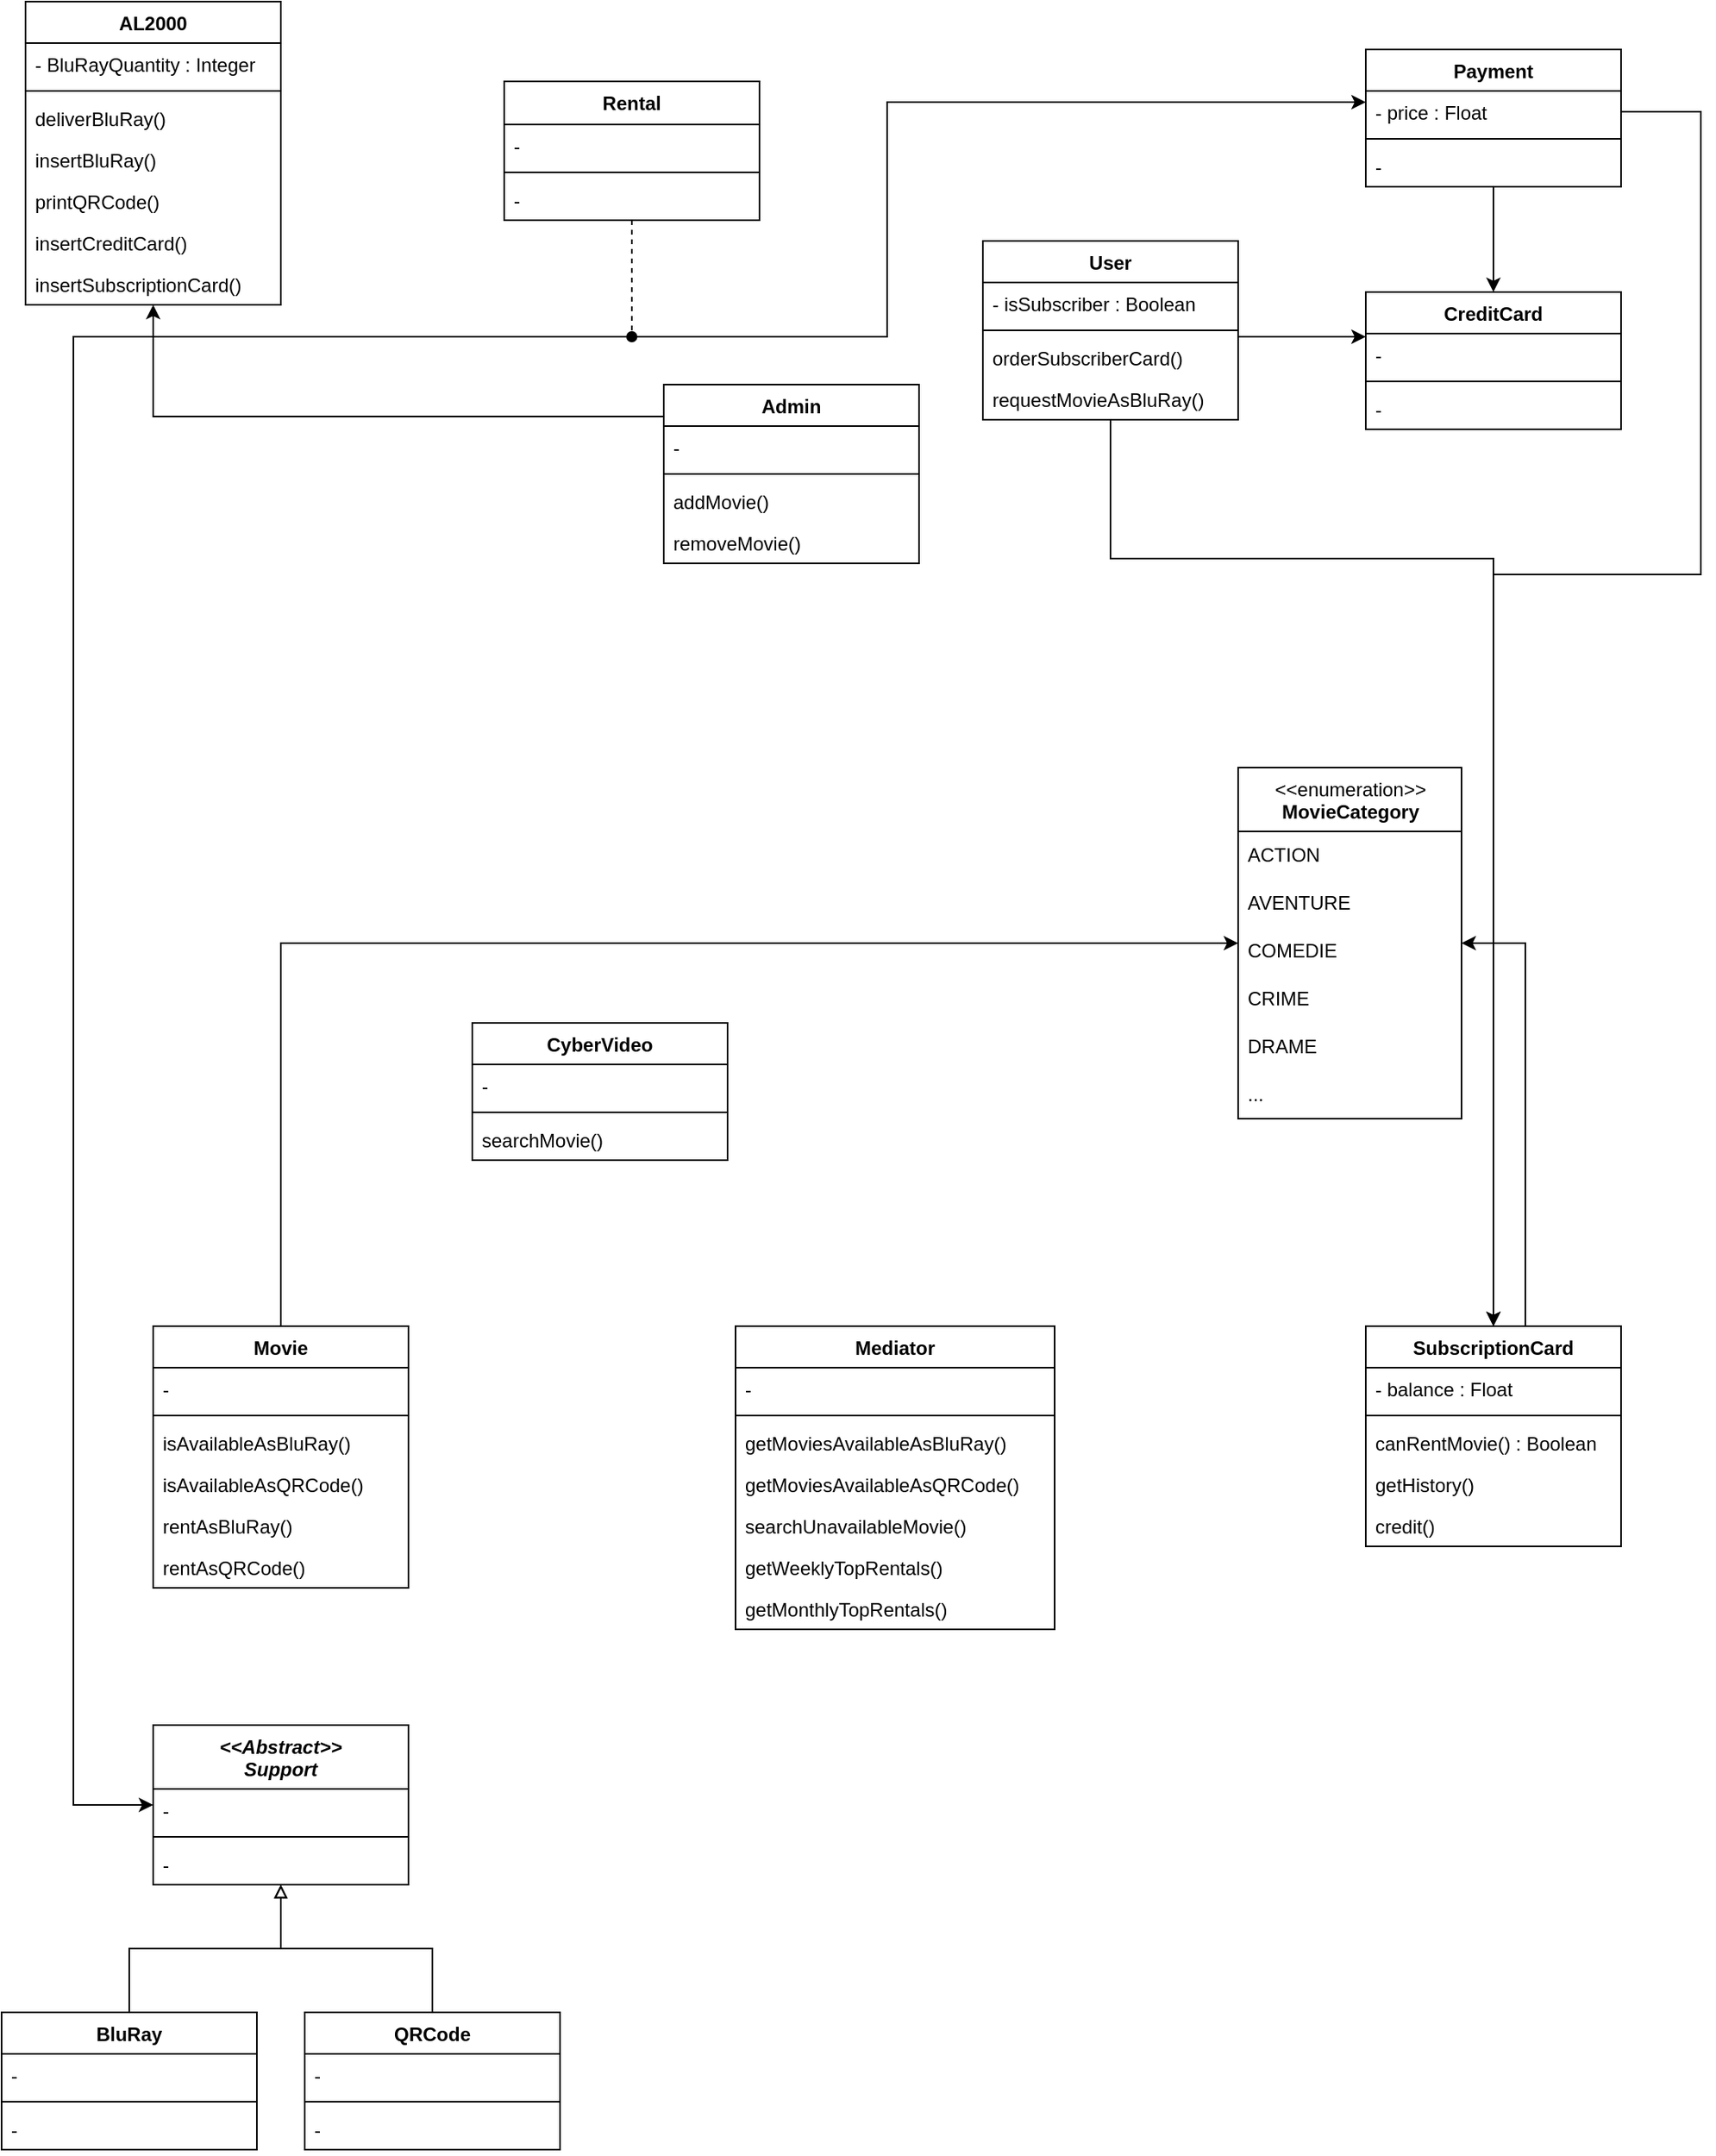 <mxfile version="20.5.3" type="device" pages="3"><diagram id="C5RBs43oDa-KdzZeNtuy" name="Page-1"><mxGraphModel dx="1454" dy="1024" grid="1" gridSize="10" guides="1" tooltips="1" connect="1" arrows="1" fold="1" page="1" pageScale="1" pageWidth="1169" pageHeight="827" math="0" shadow="0"><root><mxCell id="WIyWlLk6GJQsqaUBKTNV-0"/><mxCell id="WIyWlLk6GJQsqaUBKTNV-1" parent="WIyWlLk6GJQsqaUBKTNV-0"/><mxCell id="zkfFHV4jXpPFQw0GAbJ--0" value="AL2000" style="swimlane;fontStyle=1;align=center;verticalAlign=top;childLayout=stackLayout;horizontal=1;startSize=26;horizontalStack=0;resizeParent=1;resizeLast=0;collapsible=1;marginBottom=0;rounded=0;shadow=0;strokeWidth=1;" parent="WIyWlLk6GJQsqaUBKTNV-1" vertex="1"><mxGeometry x="40" y="40" width="160" height="190" as="geometry"><mxRectangle x="230" y="140" width="160" height="26" as="alternateBounds"/></mxGeometry></mxCell><mxCell id="zkfFHV4jXpPFQw0GAbJ--5" value="- BluRayQuantity : Integer" style="text;align=left;verticalAlign=top;spacingLeft=4;spacingRight=4;overflow=hidden;rotatable=0;points=[[0,0.5],[1,0.5]];portConstraint=eastwest;" parent="zkfFHV4jXpPFQw0GAbJ--0" vertex="1"><mxGeometry y="26" width="160" height="26" as="geometry"/></mxCell><mxCell id="zkfFHV4jXpPFQw0GAbJ--4" value="" style="line;html=1;strokeWidth=1;align=left;verticalAlign=middle;spacingTop=-1;spacingLeft=3;spacingRight=3;rotatable=0;labelPosition=right;points=[];portConstraint=eastwest;" parent="zkfFHV4jXpPFQw0GAbJ--0" vertex="1"><mxGeometry y="52" width="160" height="8" as="geometry"/></mxCell><mxCell id="vhwcq_HC6RABTFq0m317-23" value="deliverBluRay()" style="text;align=left;verticalAlign=top;spacingLeft=4;spacingRight=4;overflow=hidden;rotatable=0;points=[[0,0.5],[1,0.5]];portConstraint=eastwest;" parent="zkfFHV4jXpPFQw0GAbJ--0" vertex="1"><mxGeometry y="60" width="160" height="26" as="geometry"/></mxCell><mxCell id="vhwcq_HC6RABTFq0m317-3" value="insertBluRay()" style="text;align=left;verticalAlign=top;spacingLeft=4;spacingRight=4;overflow=hidden;rotatable=0;points=[[0,0.5],[1,0.5]];portConstraint=eastwest;" parent="zkfFHV4jXpPFQw0GAbJ--0" vertex="1"><mxGeometry y="86" width="160" height="26" as="geometry"/></mxCell><mxCell id="vhwcq_HC6RABTFq0m317-4" value="printQRCode()" style="text;align=left;verticalAlign=top;spacingLeft=4;spacingRight=4;overflow=hidden;rotatable=0;points=[[0,0.5],[1,0.5]];portConstraint=eastwest;" parent="zkfFHV4jXpPFQw0GAbJ--0" vertex="1"><mxGeometry y="112" width="160" height="26" as="geometry"/></mxCell><mxCell id="vhwcq_HC6RABTFq0m317-7" value="insertCreditCard()" style="text;align=left;verticalAlign=top;spacingLeft=4;spacingRight=4;overflow=hidden;rotatable=0;points=[[0,0.5],[1,0.5]];portConstraint=eastwest;" parent="zkfFHV4jXpPFQw0GAbJ--0" vertex="1"><mxGeometry y="138" width="160" height="26" as="geometry"/></mxCell><mxCell id="vhwcq_HC6RABTFq0m317-8" value="insertSubscriptionCard()" style="text;align=left;verticalAlign=top;spacingLeft=4;spacingRight=4;overflow=hidden;rotatable=0;points=[[0,0.5],[1,0.5]];portConstraint=eastwest;" parent="zkfFHV4jXpPFQw0GAbJ--0" vertex="1"><mxGeometry y="164" width="160" height="26" as="geometry"/></mxCell><mxCell id="zkfFHV4jXpPFQw0GAbJ--6" value="&lt;&lt;Abstract&gt;&gt;&#10;Support" style="swimlane;fontStyle=3;align=center;verticalAlign=top;childLayout=stackLayout;horizontal=1;startSize=40;horizontalStack=0;resizeParent=1;resizeLast=0;collapsible=1;marginBottom=0;rounded=0;shadow=0;strokeWidth=1;" parent="WIyWlLk6GJQsqaUBKTNV-1" vertex="1"><mxGeometry x="120" y="1120" width="160" height="100" as="geometry"><mxRectangle x="130" y="380" width="160" height="26" as="alternateBounds"/></mxGeometry></mxCell><mxCell id="zkfFHV4jXpPFQw0GAbJ--7" value="-" style="text;align=left;verticalAlign=top;spacingLeft=4;spacingRight=4;overflow=hidden;rotatable=0;points=[[0,0.5],[1,0.5]];portConstraint=eastwest;" parent="zkfFHV4jXpPFQw0GAbJ--6" vertex="1"><mxGeometry y="40" width="160" height="26" as="geometry"/></mxCell><mxCell id="zkfFHV4jXpPFQw0GAbJ--9" value="" style="line;html=1;strokeWidth=1;align=left;verticalAlign=middle;spacingTop=-1;spacingLeft=3;spacingRight=3;rotatable=0;labelPosition=right;points=[];portConstraint=eastwest;" parent="zkfFHV4jXpPFQw0GAbJ--6" vertex="1"><mxGeometry y="66" width="160" height="8" as="geometry"/></mxCell><mxCell id="zkfFHV4jXpPFQw0GAbJ--10" value="-" style="text;align=left;verticalAlign=top;spacingLeft=4;spacingRight=4;overflow=hidden;rotatable=0;points=[[0,0.5],[1,0.5]];portConstraint=eastwest;fontStyle=0" parent="zkfFHV4jXpPFQw0GAbJ--6" vertex="1"><mxGeometry y="74" width="160" height="26" as="geometry"/></mxCell><mxCell id="vhwcq_HC6RABTFq0m317-32" value="Movie" style="swimlane;fontStyle=1;align=center;verticalAlign=top;childLayout=stackLayout;horizontal=1;startSize=26;horizontalStack=0;resizeParent=1;resizeLast=0;collapsible=1;marginBottom=0;rounded=0;shadow=0;strokeWidth=1;" parent="WIyWlLk6GJQsqaUBKTNV-1" vertex="1"><mxGeometry x="120" y="870" width="160" height="164" as="geometry"><mxRectangle x="130" y="380" width="160" height="26" as="alternateBounds"/></mxGeometry></mxCell><mxCell id="vhwcq_HC6RABTFq0m317-33" value="-" style="text;align=left;verticalAlign=top;spacingLeft=4;spacingRight=4;overflow=hidden;rotatable=0;points=[[0,0.5],[1,0.5]];portConstraint=eastwest;" parent="vhwcq_HC6RABTFq0m317-32" vertex="1"><mxGeometry y="26" width="160" height="26" as="geometry"/></mxCell><mxCell id="vhwcq_HC6RABTFq0m317-34" value="" style="line;html=1;strokeWidth=1;align=left;verticalAlign=middle;spacingTop=-1;spacingLeft=3;spacingRight=3;rotatable=0;labelPosition=right;points=[];portConstraint=eastwest;" parent="vhwcq_HC6RABTFq0m317-32" vertex="1"><mxGeometry y="52" width="160" height="8" as="geometry"/></mxCell><mxCell id="vhwcq_HC6RABTFq0m317-39" value="isAvailableAsBluRay()" style="text;align=left;verticalAlign=top;spacingLeft=4;spacingRight=4;overflow=hidden;rotatable=0;points=[[0,0.5],[1,0.5]];portConstraint=eastwest;fontStyle=0" parent="vhwcq_HC6RABTFq0m317-32" vertex="1"><mxGeometry y="60" width="160" height="26" as="geometry"/></mxCell><mxCell id="vhwcq_HC6RABTFq0m317-38" value="isAvailableAsQRCode()" style="text;align=left;verticalAlign=top;spacingLeft=4;spacingRight=4;overflow=hidden;rotatable=0;points=[[0,0.5],[1,0.5]];portConstraint=eastwest;fontStyle=0" parent="vhwcq_HC6RABTFq0m317-32" vertex="1"><mxGeometry y="86" width="160" height="26" as="geometry"/></mxCell><mxCell id="vhwcq_HC6RABTFq0m317-37" value="rentAsBluRay()" style="text;align=left;verticalAlign=top;spacingLeft=4;spacingRight=4;overflow=hidden;rotatable=0;points=[[0,0.5],[1,0.5]];portConstraint=eastwest;fontStyle=0" parent="vhwcq_HC6RABTFq0m317-32" vertex="1"><mxGeometry y="112" width="160" height="26" as="geometry"/></mxCell><mxCell id="vhwcq_HC6RABTFq0m317-36" value="rentAsQRCode()" style="text;align=left;verticalAlign=top;spacingLeft=4;spacingRight=4;overflow=hidden;rotatable=0;points=[[0,0.5],[1,0.5]];portConstraint=eastwest;fontStyle=0" parent="vhwcq_HC6RABTFq0m317-32" vertex="1"><mxGeometry y="138" width="160" height="26" as="geometry"/></mxCell><mxCell id="vhwcq_HC6RABTFq0m317-40" value="Mediator" style="swimlane;fontStyle=1;align=center;verticalAlign=top;childLayout=stackLayout;horizontal=1;startSize=26;horizontalStack=0;resizeParent=1;resizeLast=0;collapsible=1;marginBottom=0;rounded=0;shadow=0;strokeWidth=1;" parent="WIyWlLk6GJQsqaUBKTNV-1" vertex="1"><mxGeometry x="485" y="870" width="200" height="190" as="geometry"><mxRectangle x="130" y="380" width="160" height="26" as="alternateBounds"/></mxGeometry></mxCell><mxCell id="vhwcq_HC6RABTFq0m317-41" value="-" style="text;align=left;verticalAlign=top;spacingLeft=4;spacingRight=4;overflow=hidden;rotatable=0;points=[[0,0.5],[1,0.5]];portConstraint=eastwest;" parent="vhwcq_HC6RABTFq0m317-40" vertex="1"><mxGeometry y="26" width="200" height="26" as="geometry"/></mxCell><mxCell id="vhwcq_HC6RABTFq0m317-42" value="" style="line;html=1;strokeWidth=1;align=left;verticalAlign=middle;spacingTop=-1;spacingLeft=3;spacingRight=3;rotatable=0;labelPosition=right;points=[];portConstraint=eastwest;" parent="vhwcq_HC6RABTFq0m317-40" vertex="1"><mxGeometry y="52" width="200" height="8" as="geometry"/></mxCell><mxCell id="vhwcq_HC6RABTFq0m317-43" value="getMoviesAvailableAsBluRay()" style="text;align=left;verticalAlign=top;spacingLeft=4;spacingRight=4;overflow=hidden;rotatable=0;points=[[0,0.5],[1,0.5]];portConstraint=eastwest;fontStyle=0" parent="vhwcq_HC6RABTFq0m317-40" vertex="1"><mxGeometry y="60" width="200" height="26" as="geometry"/></mxCell><mxCell id="1VAwzejg1q-O3Zyn09Wj-28" value="getMoviesAvailableAsQRCode()" style="text;align=left;verticalAlign=top;spacingLeft=4;spacingRight=4;overflow=hidden;rotatable=0;points=[[0,0.5],[1,0.5]];portConstraint=eastwest;fontStyle=0" parent="vhwcq_HC6RABTFq0m317-40" vertex="1"><mxGeometry y="86" width="200" height="26" as="geometry"/></mxCell><mxCell id="1VAwzejg1q-O3Zyn09Wj-33" value="searchUnavailableMovie()" style="text;align=left;verticalAlign=top;spacingLeft=4;spacingRight=4;overflow=hidden;rotatable=0;points=[[0,0.5],[1,0.5]];portConstraint=eastwest;fontStyle=0" parent="vhwcq_HC6RABTFq0m317-40" vertex="1"><mxGeometry y="112" width="200" height="26" as="geometry"/></mxCell><mxCell id="1VAwzejg1q-O3Zyn09Wj-43" value="getWeeklyTopRentals()" style="text;align=left;verticalAlign=top;spacingLeft=4;spacingRight=4;overflow=hidden;rotatable=0;points=[[0,0.5],[1,0.5]];portConstraint=eastwest;fontStyle=0" parent="vhwcq_HC6RABTFq0m317-40" vertex="1"><mxGeometry y="138" width="200" height="26" as="geometry"/></mxCell><mxCell id="1VAwzejg1q-O3Zyn09Wj-44" value="getMonthlyTopRentals()" style="text;align=left;verticalAlign=top;spacingLeft=4;spacingRight=4;overflow=hidden;rotatable=0;points=[[0,0.5],[1,0.5]];portConstraint=eastwest;fontStyle=0" parent="vhwcq_HC6RABTFq0m317-40" vertex="1"><mxGeometry y="164" width="200" height="26" as="geometry"/></mxCell><mxCell id="vhwcq_HC6RABTFq0m317-9" value="CreditCard" style="swimlane;fontStyle=1;align=center;verticalAlign=top;childLayout=stackLayout;horizontal=1;startSize=26;horizontalStack=0;resizeParent=1;resizeLast=0;collapsible=1;marginBottom=0;rounded=0;shadow=0;strokeWidth=1;" parent="WIyWlLk6GJQsqaUBKTNV-1" vertex="1"><mxGeometry x="880" y="222" width="160" height="86" as="geometry"><mxRectangle x="130" y="380" width="160" height="26" as="alternateBounds"/></mxGeometry></mxCell><mxCell id="vhwcq_HC6RABTFq0m317-10" value="-" style="text;align=left;verticalAlign=top;spacingLeft=4;spacingRight=4;overflow=hidden;rotatable=0;points=[[0,0.5],[1,0.5]];portConstraint=eastwest;" parent="vhwcq_HC6RABTFq0m317-9" vertex="1"><mxGeometry y="26" width="160" height="26" as="geometry"/></mxCell><mxCell id="vhwcq_HC6RABTFq0m317-12" value="" style="line;html=1;strokeWidth=1;align=left;verticalAlign=middle;spacingTop=-1;spacingLeft=3;spacingRight=3;rotatable=0;labelPosition=right;points=[];portConstraint=eastwest;" parent="vhwcq_HC6RABTFq0m317-9" vertex="1"><mxGeometry y="52" width="160" height="8" as="geometry"/></mxCell><mxCell id="vhwcq_HC6RABTFq0m317-13" value="-" style="text;align=left;verticalAlign=top;spacingLeft=4;spacingRight=4;overflow=hidden;rotatable=0;points=[[0,0.5],[1,0.5]];portConstraint=eastwest;fontStyle=0" parent="vhwcq_HC6RABTFq0m317-9" vertex="1"><mxGeometry y="60" width="160" height="26" as="geometry"/></mxCell><mxCell id="1VAwzejg1q-O3Zyn09Wj-17" style="edgeStyle=orthogonalEdgeStyle;rounded=0;orthogonalLoop=1;jettySize=auto;html=1;endArrow=classic;endFill=1;" parent="WIyWlLk6GJQsqaUBKTNV-1" source="1VAwzejg1q-O3Zyn09Wj-10" target="vhwcq_HC6RABTFq0m317-9" edge="1"><mxGeometry relative="1" as="geometry"/></mxCell><mxCell id="1VAwzejg1q-O3Zyn09Wj-10" value="Payment" style="swimlane;fontStyle=1;align=center;verticalAlign=top;childLayout=stackLayout;horizontal=1;startSize=26;horizontalStack=0;resizeParent=1;resizeLast=0;collapsible=1;marginBottom=0;rounded=0;shadow=0;strokeWidth=1;" parent="WIyWlLk6GJQsqaUBKTNV-1" vertex="1"><mxGeometry x="880" y="70" width="160" height="86" as="geometry"><mxRectangle x="130" y="380" width="160" height="26" as="alternateBounds"/></mxGeometry></mxCell><mxCell id="1VAwzejg1q-O3Zyn09Wj-11" value="- price : Float" style="text;align=left;verticalAlign=top;spacingLeft=4;spacingRight=4;overflow=hidden;rotatable=0;points=[[0,0.5],[1,0.5]];portConstraint=eastwest;" parent="1VAwzejg1q-O3Zyn09Wj-10" vertex="1"><mxGeometry y="26" width="160" height="26" as="geometry"/></mxCell><mxCell id="1VAwzejg1q-O3Zyn09Wj-12" value="" style="line;html=1;strokeWidth=1;align=left;verticalAlign=middle;spacingTop=-1;spacingLeft=3;spacingRight=3;rotatable=0;labelPosition=right;points=[];portConstraint=eastwest;" parent="1VAwzejg1q-O3Zyn09Wj-10" vertex="1"><mxGeometry y="52" width="160" height="8" as="geometry"/></mxCell><mxCell id="1VAwzejg1q-O3Zyn09Wj-13" value="-" style="text;align=left;verticalAlign=top;spacingLeft=4;spacingRight=4;overflow=hidden;rotatable=0;points=[[0,0.5],[1,0.5]];portConstraint=eastwest;fontStyle=0" parent="1VAwzejg1q-O3Zyn09Wj-10" vertex="1"><mxGeometry y="60" width="160" height="26" as="geometry"/></mxCell><mxCell id="1VAwzejg1q-O3Zyn09Wj-27" style="edgeStyle=orthogonalEdgeStyle;rounded=0;orthogonalLoop=1;jettySize=auto;html=1;endArrow=classic;endFill=1;" parent="WIyWlLk6GJQsqaUBKTNV-1" source="vhwcq_HC6RABTFq0m317-15" target="1VAwzejg1q-O3Zyn09Wj-19" edge="1"><mxGeometry relative="1" as="geometry"><Array as="points"><mxPoint x="980" y="630"/></Array></mxGeometry></mxCell><mxCell id="vhwcq_HC6RABTFq0m317-15" value="SubscriptionCard" style="swimlane;fontStyle=1;align=center;verticalAlign=top;childLayout=stackLayout;horizontal=1;startSize=26;horizontalStack=0;resizeParent=1;resizeLast=0;collapsible=1;marginBottom=0;rounded=0;shadow=0;strokeWidth=1;" parent="WIyWlLk6GJQsqaUBKTNV-1" vertex="1"><mxGeometry x="880" y="870" width="160" height="138" as="geometry"><mxRectangle x="130" y="380" width="160" height="26" as="alternateBounds"/></mxGeometry></mxCell><mxCell id="vhwcq_HC6RABTFq0m317-16" value="- balance : Float" style="text;align=left;verticalAlign=top;spacingLeft=4;spacingRight=4;overflow=hidden;rotatable=0;points=[[0,0.5],[1,0.5]];portConstraint=eastwest;" parent="vhwcq_HC6RABTFq0m317-15" vertex="1"><mxGeometry y="26" width="160" height="26" as="geometry"/></mxCell><mxCell id="vhwcq_HC6RABTFq0m317-18" value="" style="line;html=1;strokeWidth=1;align=left;verticalAlign=middle;spacingTop=-1;spacingLeft=3;spacingRight=3;rotatable=0;labelPosition=right;points=[];portConstraint=eastwest;" parent="vhwcq_HC6RABTFq0m317-15" vertex="1"><mxGeometry y="52" width="160" height="8" as="geometry"/></mxCell><mxCell id="vhwcq_HC6RABTFq0m317-19" value="canRentMovie() : Boolean" style="text;align=left;verticalAlign=top;spacingLeft=4;spacingRight=4;overflow=hidden;rotatable=0;points=[[0,0.5],[1,0.5]];portConstraint=eastwest;fontStyle=0" parent="vhwcq_HC6RABTFq0m317-15" vertex="1"><mxGeometry y="60" width="160" height="26" as="geometry"/></mxCell><mxCell id="1VAwzejg1q-O3Zyn09Wj-29" value="getHistory()" style="text;align=left;verticalAlign=top;spacingLeft=4;spacingRight=4;overflow=hidden;rotatable=0;points=[[0,0.5],[1,0.5]];portConstraint=eastwest;fontStyle=0" parent="vhwcq_HC6RABTFq0m317-15" vertex="1"><mxGeometry y="86" width="160" height="26" as="geometry"/></mxCell><mxCell id="1VAwzejg1q-O3Zyn09Wj-42" value="credit()" style="text;align=left;verticalAlign=top;spacingLeft=4;spacingRight=4;overflow=hidden;rotatable=0;points=[[0,0.5],[1,0.5]];portConstraint=eastwest;fontStyle=0" parent="vhwcq_HC6RABTFq0m317-15" vertex="1"><mxGeometry y="112" width="160" height="26" as="geometry"/></mxCell><mxCell id="1VAwzejg1q-O3Zyn09Wj-0" style="edgeStyle=orthogonalEdgeStyle;rounded=0;orthogonalLoop=1;jettySize=auto;html=1;endArrow=block;endFill=0;" parent="WIyWlLk6GJQsqaUBKTNV-1" source="zkfFHV4jXpPFQw0GAbJ--13" target="zkfFHV4jXpPFQw0GAbJ--6" edge="1"><mxGeometry relative="1" as="geometry"/></mxCell><mxCell id="zkfFHV4jXpPFQw0GAbJ--13" value="BluRay" style="swimlane;fontStyle=1;align=center;verticalAlign=top;childLayout=stackLayout;horizontal=1;startSize=26;horizontalStack=0;resizeParent=1;resizeLast=0;collapsible=1;marginBottom=0;rounded=0;shadow=0;strokeWidth=1;" parent="WIyWlLk6GJQsqaUBKTNV-1" vertex="1"><mxGeometry x="25" y="1300" width="160" height="86" as="geometry"><mxRectangle x="340" y="380" width="170" height="26" as="alternateBounds"/></mxGeometry></mxCell><mxCell id="zkfFHV4jXpPFQw0GAbJ--14" value="-" style="text;align=left;verticalAlign=top;spacingLeft=4;spacingRight=4;overflow=hidden;rotatable=0;points=[[0,0.5],[1,0.5]];portConstraint=eastwest;" parent="zkfFHV4jXpPFQw0GAbJ--13" vertex="1"><mxGeometry y="26" width="160" height="26" as="geometry"/></mxCell><mxCell id="zkfFHV4jXpPFQw0GAbJ--15" value="" style="line;html=1;strokeWidth=1;align=left;verticalAlign=middle;spacingTop=-1;spacingLeft=3;spacingRight=3;rotatable=0;labelPosition=right;points=[];portConstraint=eastwest;" parent="zkfFHV4jXpPFQw0GAbJ--13" vertex="1"><mxGeometry y="52" width="160" height="8" as="geometry"/></mxCell><mxCell id="vhwcq_HC6RABTFq0m317-21" value="-" style="text;align=left;verticalAlign=top;spacingLeft=4;spacingRight=4;overflow=hidden;rotatable=0;points=[[0,0.5],[1,0.5]];portConstraint=eastwest;" parent="zkfFHV4jXpPFQw0GAbJ--13" vertex="1"><mxGeometry y="60" width="160" height="26" as="geometry"/></mxCell><mxCell id="1VAwzejg1q-O3Zyn09Wj-1" style="edgeStyle=orthogonalEdgeStyle;rounded=0;orthogonalLoop=1;jettySize=auto;html=1;endArrow=block;endFill=0;" parent="WIyWlLk6GJQsqaUBKTNV-1" source="vhwcq_HC6RABTFq0m317-0" target="zkfFHV4jXpPFQw0GAbJ--6" edge="1"><mxGeometry relative="1" as="geometry"/></mxCell><mxCell id="vhwcq_HC6RABTFq0m317-0" value="QRCode" style="swimlane;fontStyle=1;align=center;verticalAlign=top;childLayout=stackLayout;horizontal=1;startSize=26;horizontalStack=0;resizeParent=1;resizeLast=0;collapsible=1;marginBottom=0;rounded=0;shadow=0;strokeWidth=1;" parent="WIyWlLk6GJQsqaUBKTNV-1" vertex="1"><mxGeometry x="215" y="1300" width="160" height="86" as="geometry"><mxRectangle x="340" y="380" width="170" height="26" as="alternateBounds"/></mxGeometry></mxCell><mxCell id="vhwcq_HC6RABTFq0m317-1" value="-" style="text;align=left;verticalAlign=top;spacingLeft=4;spacingRight=4;overflow=hidden;rotatable=0;points=[[0,0.5],[1,0.5]];portConstraint=eastwest;" parent="vhwcq_HC6RABTFq0m317-0" vertex="1"><mxGeometry y="26" width="160" height="26" as="geometry"/></mxCell><mxCell id="vhwcq_HC6RABTFq0m317-2" value="" style="line;html=1;strokeWidth=1;align=left;verticalAlign=middle;spacingTop=-1;spacingLeft=3;spacingRight=3;rotatable=0;labelPosition=right;points=[];portConstraint=eastwest;" parent="vhwcq_HC6RABTFq0m317-0" vertex="1"><mxGeometry y="52" width="160" height="8" as="geometry"/></mxCell><mxCell id="vhwcq_HC6RABTFq0m317-22" value="-" style="text;align=left;verticalAlign=top;spacingLeft=4;spacingRight=4;overflow=hidden;rotatable=0;points=[[0,0.5],[1,0.5]];portConstraint=eastwest;" parent="vhwcq_HC6RABTFq0m317-0" vertex="1"><mxGeometry y="60" width="160" height="26" as="geometry"/></mxCell><mxCell id="zkfFHV4jXpPFQw0GAbJ--17" value="User" style="swimlane;fontStyle=1;align=center;verticalAlign=top;childLayout=stackLayout;horizontal=1;startSize=26;horizontalStack=0;resizeParent=1;resizeLast=0;collapsible=1;marginBottom=0;rounded=0;shadow=0;strokeWidth=1;" parent="WIyWlLk6GJQsqaUBKTNV-1" vertex="1"><mxGeometry x="640" y="190" width="160" height="112" as="geometry"><mxRectangle x="550" y="140" width="160" height="26" as="alternateBounds"/></mxGeometry></mxCell><mxCell id="zkfFHV4jXpPFQw0GAbJ--18" value="- isSubscriber : Boolean" style="text;align=left;verticalAlign=top;spacingLeft=4;spacingRight=4;overflow=hidden;rotatable=0;points=[[0,0.5],[1,0.5]];portConstraint=eastwest;" parent="zkfFHV4jXpPFQw0GAbJ--17" vertex="1"><mxGeometry y="26" width="160" height="26" as="geometry"/></mxCell><mxCell id="zkfFHV4jXpPFQw0GAbJ--23" value="" style="line;html=1;strokeWidth=1;align=left;verticalAlign=middle;spacingTop=-1;spacingLeft=3;spacingRight=3;rotatable=0;labelPosition=right;points=[];portConstraint=eastwest;" parent="zkfFHV4jXpPFQw0GAbJ--17" vertex="1"><mxGeometry y="52" width="160" height="8" as="geometry"/></mxCell><mxCell id="vhwcq_HC6RABTFq0m317-24" value="orderSubscriberCard()" style="text;align=left;verticalAlign=top;spacingLeft=4;spacingRight=4;overflow=hidden;rotatable=0;points=[[0,0.5],[1,0.5]];portConstraint=eastwest;" parent="zkfFHV4jXpPFQw0GAbJ--17" vertex="1"><mxGeometry y="60" width="160" height="26" as="geometry"/></mxCell><mxCell id="1VAwzejg1q-O3Zyn09Wj-32" value="requestMovieAsBluRay()" style="text;align=left;verticalAlign=top;spacingLeft=4;spacingRight=4;overflow=hidden;rotatable=0;points=[[0,0.5],[1,0.5]];portConstraint=eastwest;" parent="zkfFHV4jXpPFQw0GAbJ--17" vertex="1"><mxGeometry y="86" width="160" height="26" as="geometry"/></mxCell><mxCell id="1VAwzejg1q-O3Zyn09Wj-2" value="Admin" style="swimlane;fontStyle=1;align=center;verticalAlign=top;childLayout=stackLayout;horizontal=1;startSize=26;horizontalStack=0;resizeParent=1;resizeLast=0;collapsible=1;marginBottom=0;rounded=0;shadow=0;strokeWidth=1;" parent="WIyWlLk6GJQsqaUBKTNV-1" vertex="1"><mxGeometry x="440" y="280" width="160" height="112" as="geometry"><mxRectangle x="550" y="140" width="160" height="26" as="alternateBounds"/></mxGeometry></mxCell><mxCell id="1VAwzejg1q-O3Zyn09Wj-3" value="-" style="text;align=left;verticalAlign=top;spacingLeft=4;spacingRight=4;overflow=hidden;rotatable=0;points=[[0,0.5],[1,0.5]];portConstraint=eastwest;" parent="1VAwzejg1q-O3Zyn09Wj-2" vertex="1"><mxGeometry y="26" width="160" height="26" as="geometry"/></mxCell><mxCell id="1VAwzejg1q-O3Zyn09Wj-4" value="" style="line;html=1;strokeWidth=1;align=left;verticalAlign=middle;spacingTop=-1;spacingLeft=3;spacingRight=3;rotatable=0;labelPosition=right;points=[];portConstraint=eastwest;" parent="1VAwzejg1q-O3Zyn09Wj-2" vertex="1"><mxGeometry y="52" width="160" height="8" as="geometry"/></mxCell><mxCell id="1VAwzejg1q-O3Zyn09Wj-5" value="addMovie()" style="text;align=left;verticalAlign=top;spacingLeft=4;spacingRight=4;overflow=hidden;rotatable=0;points=[[0,0.5],[1,0.5]];portConstraint=eastwest;" parent="1VAwzejg1q-O3Zyn09Wj-2" vertex="1"><mxGeometry y="60" width="160" height="26" as="geometry"/></mxCell><mxCell id="1VAwzejg1q-O3Zyn09Wj-8" value="removeMovie()" style="text;align=left;verticalAlign=top;spacingLeft=4;spacingRight=4;overflow=hidden;rotatable=0;points=[[0,0.5],[1,0.5]];portConstraint=eastwest;" parent="1VAwzejg1q-O3Zyn09Wj-2" vertex="1"><mxGeometry y="86" width="160" height="26" as="geometry"/></mxCell><mxCell id="vhwcq_HC6RABTFq0m317-30" style="edgeStyle=orthogonalEdgeStyle;rounded=0;orthogonalLoop=1;jettySize=auto;html=1;endArrow=classic;endFill=1;" parent="WIyWlLk6GJQsqaUBKTNV-1" source="zkfFHV4jXpPFQw0GAbJ--17" target="vhwcq_HC6RABTFq0m317-15" edge="1"><mxGeometry relative="1" as="geometry"><Array as="points"><mxPoint x="720" y="389"/></Array></mxGeometry></mxCell><mxCell id="vhwcq_HC6RABTFq0m317-31" style="edgeStyle=orthogonalEdgeStyle;rounded=0;orthogonalLoop=1;jettySize=auto;html=1;endArrow=classic;endFill=1;" parent="WIyWlLk6GJQsqaUBKTNV-1" source="zkfFHV4jXpPFQw0GAbJ--17" target="vhwcq_HC6RABTFq0m317-9" edge="1"><mxGeometry relative="1" as="geometry"><Array as="points"><mxPoint x="840" y="250"/><mxPoint x="840" y="250"/></Array></mxGeometry></mxCell><mxCell id="vhwcq_HC6RABTFq0m317-51" style="edgeStyle=orthogonalEdgeStyle;rounded=0;orthogonalLoop=1;jettySize=auto;html=1;endArrow=classic;endFill=1;startArrow=classic;startFill=1;" parent="WIyWlLk6GJQsqaUBKTNV-1" source="1VAwzejg1q-O3Zyn09Wj-10" target="zkfFHV4jXpPFQw0GAbJ--6" edge="1"><mxGeometry relative="1" as="geometry"><Array as="points"><mxPoint x="580" y="103"/><mxPoint x="580" y="250"/><mxPoint x="70" y="250"/><mxPoint x="70" y="1170"/></Array></mxGeometry></mxCell><mxCell id="vhwcq_HC6RABTFq0m317-53" style="edgeStyle=orthogonalEdgeStyle;rounded=0;orthogonalLoop=1;jettySize=auto;html=1;startArrow=none;startFill=0;endArrow=oval;endFill=1;dashed=1;" parent="WIyWlLk6GJQsqaUBKTNV-1" source="vhwcq_HC6RABTFq0m317-47" edge="1"><mxGeometry relative="1" as="geometry"><mxPoint x="420" y="250" as="targetPoint"/></mxGeometry></mxCell><mxCell id="vhwcq_HC6RABTFq0m317-47" value="Rental" style="swimlane;fontStyle=1;align=center;verticalAlign=top;childLayout=stackLayout;horizontal=1;startSize=27;horizontalStack=0;resizeParent=1;resizeLast=0;collapsible=1;marginBottom=0;rounded=0;shadow=0;strokeWidth=1;" parent="WIyWlLk6GJQsqaUBKTNV-1" vertex="1"><mxGeometry x="340" y="90" width="160" height="87" as="geometry"><mxRectangle x="130" y="380" width="160" height="26" as="alternateBounds"/></mxGeometry></mxCell><mxCell id="vhwcq_HC6RABTFq0m317-48" value="-" style="text;align=left;verticalAlign=top;spacingLeft=4;spacingRight=4;overflow=hidden;rotatable=0;points=[[0,0.5],[1,0.5]];portConstraint=eastwest;" parent="vhwcq_HC6RABTFq0m317-47" vertex="1"><mxGeometry y="27" width="160" height="26" as="geometry"/></mxCell><mxCell id="vhwcq_HC6RABTFq0m317-49" value="" style="line;html=1;strokeWidth=1;align=left;verticalAlign=middle;spacingTop=-1;spacingLeft=3;spacingRight=3;rotatable=0;labelPosition=right;points=[];portConstraint=eastwest;" parent="vhwcq_HC6RABTFq0m317-47" vertex="1"><mxGeometry y="53" width="160" height="8" as="geometry"/></mxCell><mxCell id="vhwcq_HC6RABTFq0m317-50" value="-" style="text;align=left;verticalAlign=top;spacingLeft=4;spacingRight=4;overflow=hidden;rotatable=0;points=[[0,0.5],[1,0.5]];portConstraint=eastwest;fontStyle=0" parent="vhwcq_HC6RABTFq0m317-47" vertex="1"><mxGeometry y="61" width="160" height="26" as="geometry"/></mxCell><mxCell id="1VAwzejg1q-O3Zyn09Wj-9" style="edgeStyle=orthogonalEdgeStyle;rounded=0;orthogonalLoop=1;jettySize=auto;html=1;endArrow=classic;endFill=1;" parent="WIyWlLk6GJQsqaUBKTNV-1" source="1VAwzejg1q-O3Zyn09Wj-2" target="zkfFHV4jXpPFQw0GAbJ--0" edge="1"><mxGeometry relative="1" as="geometry"><Array as="points"><mxPoint x="120" y="300"/></Array></mxGeometry></mxCell><mxCell id="1VAwzejg1q-O3Zyn09Wj-18" style="edgeStyle=orthogonalEdgeStyle;rounded=0;orthogonalLoop=1;jettySize=auto;html=1;endArrow=classic;endFill=1;" parent="WIyWlLk6GJQsqaUBKTNV-1" source="1VAwzejg1q-O3Zyn09Wj-11" target="vhwcq_HC6RABTFq0m317-15" edge="1"><mxGeometry relative="1" as="geometry"><Array as="points"><mxPoint x="1090" y="109"/><mxPoint x="1090" y="399"/></Array></mxGeometry></mxCell><mxCell id="1VAwzejg1q-O3Zyn09Wj-19" value="&amp;lt;&amp;lt;enumeration&amp;gt;&amp;gt;&lt;br&gt;&lt;b&gt;MovieCategory&lt;/b&gt;" style="swimlane;fontStyle=0;align=center;verticalAlign=top;childLayout=stackLayout;horizontal=1;startSize=40;horizontalStack=0;resizeParent=1;resizeParentMax=0;resizeLast=0;collapsible=0;marginBottom=0;html=1;" parent="WIyWlLk6GJQsqaUBKTNV-1" vertex="1"><mxGeometry x="800" y="520" width="140" height="220" as="geometry"/></mxCell><mxCell id="1VAwzejg1q-O3Zyn09Wj-20" value="ACTION" style="text;html=1;strokeColor=none;fillColor=none;align=left;verticalAlign=middle;spacingLeft=4;spacingRight=4;overflow=hidden;rotatable=0;points=[[0,0.5],[1,0.5]];portConstraint=eastwest;" parent="1VAwzejg1q-O3Zyn09Wj-19" vertex="1"><mxGeometry y="40" width="140" height="30" as="geometry"/></mxCell><mxCell id="1VAwzejg1q-O3Zyn09Wj-21" value="AVENTURE" style="text;html=1;strokeColor=none;fillColor=none;align=left;verticalAlign=middle;spacingLeft=4;spacingRight=4;overflow=hidden;rotatable=0;points=[[0,0.5],[1,0.5]];portConstraint=eastwest;" parent="1VAwzejg1q-O3Zyn09Wj-19" vertex="1"><mxGeometry y="70" width="140" height="30" as="geometry"/></mxCell><mxCell id="1VAwzejg1q-O3Zyn09Wj-22" value="COMEDIE" style="text;html=1;strokeColor=none;fillColor=none;align=left;verticalAlign=middle;spacingLeft=4;spacingRight=4;overflow=hidden;rotatable=0;points=[[0,0.5],[1,0.5]];portConstraint=eastwest;" parent="1VAwzejg1q-O3Zyn09Wj-19" vertex="1"><mxGeometry y="100" width="140" height="30" as="geometry"/></mxCell><mxCell id="1VAwzejg1q-O3Zyn09Wj-23" value="CRIME" style="text;html=1;strokeColor=none;fillColor=none;align=left;verticalAlign=middle;spacingLeft=4;spacingRight=4;overflow=hidden;rotatable=0;points=[[0,0.5],[1,0.5]];portConstraint=eastwest;" parent="1VAwzejg1q-O3Zyn09Wj-19" vertex="1"><mxGeometry y="130" width="140" height="30" as="geometry"/></mxCell><mxCell id="1VAwzejg1q-O3Zyn09Wj-24" value="DRAME" style="text;html=1;strokeColor=none;fillColor=none;align=left;verticalAlign=middle;spacingLeft=4;spacingRight=4;overflow=hidden;rotatable=0;points=[[0,0.5],[1,0.5]];portConstraint=eastwest;" parent="1VAwzejg1q-O3Zyn09Wj-19" vertex="1"><mxGeometry y="160" width="140" height="30" as="geometry"/></mxCell><mxCell id="1VAwzejg1q-O3Zyn09Wj-25" value="..." style="text;html=1;strokeColor=none;fillColor=none;align=left;verticalAlign=middle;spacingLeft=4;spacingRight=4;overflow=hidden;rotatable=0;points=[[0,0.5],[1,0.5]];portConstraint=eastwest;" parent="1VAwzejg1q-O3Zyn09Wj-19" vertex="1"><mxGeometry y="190" width="140" height="30" as="geometry"/></mxCell><mxCell id="1VAwzejg1q-O3Zyn09Wj-26" style="edgeStyle=orthogonalEdgeStyle;rounded=0;orthogonalLoop=1;jettySize=auto;html=1;endArrow=classic;endFill=1;" parent="WIyWlLk6GJQsqaUBKTNV-1" source="vhwcq_HC6RABTFq0m317-32" target="1VAwzejg1q-O3Zyn09Wj-19" edge="1"><mxGeometry relative="1" as="geometry"><Array as="points"><mxPoint x="200" y="630"/></Array></mxGeometry></mxCell><mxCell id="1VAwzejg1q-O3Zyn09Wj-34" value="CyberVideo" style="swimlane;fontStyle=1;align=center;verticalAlign=top;childLayout=stackLayout;horizontal=1;startSize=26;horizontalStack=0;resizeParent=1;resizeLast=0;collapsible=1;marginBottom=0;rounded=0;shadow=0;strokeWidth=1;" parent="WIyWlLk6GJQsqaUBKTNV-1" vertex="1"><mxGeometry x="320" y="680" width="160" height="86" as="geometry"><mxRectangle x="230" y="140" width="160" height="26" as="alternateBounds"/></mxGeometry></mxCell><mxCell id="1VAwzejg1q-O3Zyn09Wj-35" value="-" style="text;align=left;verticalAlign=top;spacingLeft=4;spacingRight=4;overflow=hidden;rotatable=0;points=[[0,0.5],[1,0.5]];portConstraint=eastwest;" parent="1VAwzejg1q-O3Zyn09Wj-34" vertex="1"><mxGeometry y="26" width="160" height="26" as="geometry"/></mxCell><mxCell id="1VAwzejg1q-O3Zyn09Wj-36" value="" style="line;html=1;strokeWidth=1;align=left;verticalAlign=middle;spacingTop=-1;spacingLeft=3;spacingRight=3;rotatable=0;labelPosition=right;points=[];portConstraint=eastwest;" parent="1VAwzejg1q-O3Zyn09Wj-34" vertex="1"><mxGeometry y="52" width="160" height="8" as="geometry"/></mxCell><mxCell id="1VAwzejg1q-O3Zyn09Wj-41" value="searchMovie()" style="text;align=left;verticalAlign=top;spacingLeft=4;spacingRight=4;overflow=hidden;rotatable=0;points=[[0,0.5],[1,0.5]];portConstraint=eastwest;" parent="1VAwzejg1q-O3Zyn09Wj-34" vertex="1"><mxGeometry y="60" width="160" height="26" as="geometry"/></mxCell></root></mxGraphModel></diagram><diagram id="Sot-3GNWosXuKBnNVZC7" name="Class"><mxGraphModel dx="1454" dy="1024" grid="1" gridSize="10" guides="1" tooltips="1" connect="1" arrows="1" fold="1" page="1" pageScale="1" pageWidth="1654" pageHeight="1169" math="0" shadow="0"><root><mxCell id="0"/><mxCell id="1" parent="0"/><mxCell id="lfMEZrbbJYPdQTTP_iTY-5" style="edgeStyle=none;rounded=0;orthogonalLoop=1;jettySize=auto;html=1;fontSize=16;startArrow=none;startFill=0;endArrow=classic;endFill=1;" edge="1" parent="1" source="EhTglM93P-K2raylSh1i-1" target="NGkPbuNeQq8U7RVTHNtN-1"><mxGeometry relative="1" as="geometry"/></mxCell><mxCell id="lfMEZrbbJYPdQTTP_iTY-6" value="0..1" style="edgeLabel;html=1;align=center;verticalAlign=middle;resizable=0;points=[];fontSize=11;" vertex="1" connectable="0" parent="lfMEZrbbJYPdQTTP_iTY-5"><mxGeometry x="0.361" y="-3" relative="1" as="geometry"><mxPoint x="15" y="-44" as="offset"/></mxGeometry></mxCell><mxCell id="lfMEZrbbJYPdQTTP_iTY-7" value="1" style="edgeLabel;html=1;align=center;verticalAlign=middle;resizable=0;points=[];fontSize=11;" vertex="1" connectable="0" parent="lfMEZrbbJYPdQTTP_iTY-5"><mxGeometry x="-0.65" relative="1" as="geometry"><mxPoint x="9" y="20" as="offset"/></mxGeometry></mxCell><mxCell id="EhTglM93P-K2raylSh1i-1" value="FunctionalCoreInterface" style="swimlane;fontStyle=1;align=center;verticalAlign=top;childLayout=stackLayout;horizontal=1;startSize=26;horizontalStack=0;resizeParent=1;resizeLast=0;collapsible=1;marginBottom=0;rounded=0;shadow=0;strokeWidth=1;" parent="1" vertex="1"><mxGeometry x="807" y="1200" width="235" height="320" as="geometry"><mxRectangle x="130" y="380" width="160" height="26" as="alternateBounds"/></mxGeometry></mxCell><mxCell id="EhTglM93P-K2raylSh1i-2" value="- currentUser : User" style="text;align=left;verticalAlign=top;spacingLeft=4;spacingRight=4;overflow=hidden;rotatable=0;points=[[0,0.5],[1,0.5]];portConstraint=eastwest;" parent="EhTglM93P-K2raylSh1i-1" vertex="1"><mxGeometry y="26" width="235" height="26" as="geometry"/></mxCell><mxCell id="KFHijPYEgisdd8jWHTXX-1" value="- currentAdmin : Admin" style="text;align=left;verticalAlign=top;spacingLeft=4;spacingRight=4;overflow=hidden;rotatable=0;points=[[0,0.5],[1,0.5]];portConstraint=eastwest;" vertex="1" parent="EhTglM93P-K2raylSh1i-1"><mxGeometry y="52" width="235" height="26" as="geometry"/></mxCell><mxCell id="EhTglM93P-K2raylSh1i-3" value="" style="line;html=1;strokeWidth=1;align=left;verticalAlign=middle;spacingTop=-1;spacingLeft=3;spacingRight=3;rotatable=0;labelPosition=right;points=[];portConstraint=eastwest;" parent="EhTglM93P-K2raylSh1i-1" vertex="1"><mxGeometry y="78" width="235" height="8" as="geometry"/></mxCell><mxCell id="EhTglM93P-K2raylSh1i-4" value="getAvailableMovies() : Movie[*]" style="text;align=left;verticalAlign=top;spacingLeft=4;spacingRight=4;overflow=hidden;rotatable=0;points=[[0,0.5],[1,0.5]];portConstraint=eastwest;fontStyle=0" parent="EhTglM93P-K2raylSh1i-1" vertex="1"><mxGeometry y="86" width="235" height="26" as="geometry"/></mxCell><mxCell id="lfMEZrbbJYPdQTTP_iTY-4" value="getMoviesAvailableAsBluRay() : Movie[*]" style="text;align=left;verticalAlign=top;spacingLeft=4;spacingRight=4;overflow=hidden;rotatable=0;points=[[0,0.5],[1,0.5]];portConstraint=eastwest;fontStyle=0" vertex="1" parent="EhTglM93P-K2raylSh1i-1"><mxGeometry y="112" width="235" height="26" as="geometry"/></mxCell><mxCell id="EhTglM93P-K2raylSh1i-5" value="getMoviesAvailableAsQRCode() : Movie[*]" style="text;align=left;verticalAlign=top;spacingLeft=4;spacingRight=4;overflow=hidden;rotatable=0;points=[[0,0.5],[1,0.5]];portConstraint=eastwest;fontStyle=0" parent="EhTglM93P-K2raylSh1i-1" vertex="1"><mxGeometry y="138" width="235" height="26" as="geometry"/></mxCell><mxCell id="EhTglM93P-K2raylSh1i-6" value="searchUnavailableMovie(String) : Movie[*]" style="text;align=left;verticalAlign=top;spacingLeft=4;spacingRight=4;overflow=hidden;rotatable=0;points=[[0,0.5],[1,0.5]];portConstraint=eastwest;fontStyle=0" parent="EhTglM93P-K2raylSh1i-1" vertex="1"><mxGeometry y="164" width="235" height="26" as="geometry"/></mxCell><mxCell id="EhTglM93P-K2raylSh1i-7" value="getWeeklyTopRentals(Integer) : Movie[*]" style="text;align=left;verticalAlign=top;spacingLeft=4;spacingRight=4;overflow=hidden;rotatable=0;points=[[0,0.5],[1,0.5]];portConstraint=eastwest;fontStyle=0" parent="EhTglM93P-K2raylSh1i-1" vertex="1"><mxGeometry y="190" width="235" height="26" as="geometry"/></mxCell><mxCell id="EhTglM93P-K2raylSh1i-8" value="getMonthlyTopRentals(Integer) : Movie[*]" style="text;align=left;verticalAlign=top;spacingLeft=4;spacingRight=4;overflow=hidden;rotatable=0;points=[[0,0.5],[1,0.5]];portConstraint=eastwest;fontStyle=0" parent="EhTglM93P-K2raylSh1i-1" vertex="1"><mxGeometry y="216" width="235" height="26" as="geometry"/></mxCell><mxCell id="Q3ABbE-sxI0V7xuZmR4j-14" value="rentAsBluRay(Movie)" style="text;align=left;verticalAlign=top;spacingLeft=4;spacingRight=4;overflow=hidden;rotatable=0;points=[[0,0.5],[1,0.5]];portConstraint=eastwest;fontStyle=0" parent="EhTglM93P-K2raylSh1i-1" vertex="1"><mxGeometry y="242" width="235" height="26" as="geometry"/></mxCell><mxCell id="2w44Nj9TSzHWMqZAwWdl-1" value="rentAsQRCode(Movie)" style="text;align=left;verticalAlign=top;spacingLeft=4;spacingRight=4;overflow=hidden;rotatable=0;points=[[0,0.5],[1,0.5]];portConstraint=eastwest;fontStyle=0" parent="EhTglM93P-K2raylSh1i-1" vertex="1"><mxGeometry y="268" width="235" height="26" as="geometry"/></mxCell><mxCell id="cRNHokriRQlM3FuKACws-1" value="requestMovieAsBluRay(Movie)" style="text;align=left;verticalAlign=top;spacingLeft=4;spacingRight=4;overflow=hidden;rotatable=0;points=[[0,0.5],[1,0.5]];portConstraint=eastwest;fontStyle=0" vertex="1" parent="EhTglM93P-K2raylSh1i-1"><mxGeometry y="294" width="235" height="26" as="geometry"/></mxCell><mxCell id="fDYD43qwk65Nk3XNQxBy-1" style="edgeStyle=orthogonalEdgeStyle;rounded=0;orthogonalLoop=1;jettySize=auto;html=1;endArrow=classic;endFill=1;" parent="1" source="e8hr0K4P7EoYweJ0NUqP-1" target="FFECDp9zmZKyCq1mxXm3-1" edge="1"><mxGeometry relative="1" as="geometry"/></mxCell><mxCell id="AVCWjV8kLsNZx6U5uoeI-2" value="*" style="edgeLabel;html=1;align=center;verticalAlign=middle;resizable=0;points=[];" parent="fDYD43qwk65Nk3XNQxBy-1" vertex="1" connectable="0"><mxGeometry x="0.132" y="2" relative="1" as="geometry"><mxPoint x="-17" y="135" as="offset"/></mxGeometry></mxCell><mxCell id="AVCWjV8kLsNZx6U5uoeI-3" value="1" style="edgeLabel;html=1;align=center;verticalAlign=middle;resizable=0;points=[];" parent="fDYD43qwk65Nk3XNQxBy-1" vertex="1" connectable="0"><mxGeometry x="-0.321" y="1" relative="1" as="geometry"><mxPoint x="-9" y="-103" as="offset"/></mxGeometry></mxCell><mxCell id="EAq9JZD7exW4UA1PdsiZ-16" style="edgeStyle=orthogonalEdgeStyle;rounded=0;orthogonalLoop=1;jettySize=auto;html=1;startArrow=none;startFill=0;endArrow=classic;endFill=1;" parent="1" source="EhTglM93P-K2raylSh1i-1" target="EAq9JZD7exW4UA1PdsiZ-12" edge="1"><mxGeometry relative="1" as="geometry"><Array as="points"><mxPoint x="850" y="1120"/><mxPoint x="162" y="1120"/></Array></mxGeometry></mxCell><mxCell id="rpkc21ySk_IK_tPI2qEC-1" value="1" style="edgeLabel;html=1;align=center;verticalAlign=middle;resizable=0;points=[];" parent="EAq9JZD7exW4UA1PdsiZ-16" vertex="1" connectable="0"><mxGeometry x="0.793" y="-2" relative="1" as="geometry"><mxPoint x="-10" y="77" as="offset"/></mxGeometry></mxCell><mxCell id="rpkc21ySk_IK_tPI2qEC-2" value="*" style="edgeLabel;html=1;align=center;verticalAlign=middle;resizable=0;points=[];" parent="EAq9JZD7exW4UA1PdsiZ-16" vertex="1" connectable="0"><mxGeometry x="-0.922" y="-2" relative="1" as="geometry"><mxPoint x="5" y="21" as="offset"/></mxGeometry></mxCell><mxCell id="e8hr0K4P7EoYweJ0NUqP-1" value="Movie" style="swimlane;fontStyle=1;align=center;verticalAlign=top;childLayout=stackLayout;horizontal=1;startSize=26;horizontalStack=0;resizeParent=1;resizeLast=0;collapsible=1;marginBottom=0;rounded=0;shadow=0;strokeWidth=1;" parent="1" vertex="1"><mxGeometry x="442" y="1200" width="190" height="294" as="geometry"><mxRectangle x="130" y="380" width="160" height="26" as="alternateBounds"/></mxGeometry></mxCell><mxCell id="e8hr0K4P7EoYweJ0NUqP-2" value="title : String" style="text;align=left;verticalAlign=top;spacingLeft=4;spacingRight=4;overflow=hidden;rotatable=0;points=[[0,0.5],[1,0.5]];portConstraint=eastwest;" parent="e8hr0K4P7EoYweJ0NUqP-1" vertex="1"><mxGeometry y="26" width="190" height="26" as="geometry"/></mxCell><mxCell id="t--ERGkJdDK-SXUdi0yZ-5" value="actors : String[*]" style="text;align=left;verticalAlign=top;spacingLeft=4;spacingRight=4;overflow=hidden;rotatable=0;points=[[0,0.5],[1,0.5]];portConstraint=eastwest;" parent="e8hr0K4P7EoYweJ0NUqP-1" vertex="1"><mxGeometry y="52" width="190" height="26" as="geometry"/></mxCell><mxCell id="t--ERGkJdDK-SXUdi0yZ-6" value="director : String" style="text;align=left;verticalAlign=top;spacingLeft=4;spacingRight=4;overflow=hidden;rotatable=0;points=[[0,0.5],[1,0.5]];portConstraint=eastwest;" parent="e8hr0K4P7EoYweJ0NUqP-1" vertex="1"><mxGeometry y="78" width="190" height="26" as="geometry"/></mxCell><mxCell id="NGkPbuNeQq8U7RVTHNtN-8" value="types : String[*]" style="text;align=left;verticalAlign=top;spacingLeft=4;spacingRight=4;overflow=hidden;rotatable=0;points=[[0,0.5],[1,0.5]];portConstraint=eastwest;" vertex="1" parent="e8hr0K4P7EoYweJ0NUqP-1"><mxGeometry y="104" width="190" height="26" as="geometry"/></mxCell><mxCell id="e8hr0K4P7EoYweJ0NUqP-3" value="" style="line;html=1;strokeWidth=1;align=left;verticalAlign=middle;spacingTop=-1;spacingLeft=3;spacingRight=3;rotatable=0;labelPosition=right;points=[];portConstraint=eastwest;" parent="e8hr0K4P7EoYweJ0NUqP-1" vertex="1"><mxGeometry y="130" width="190" height="8" as="geometry"/></mxCell><mxCell id="VFxEm0XAyFi-HYX6euEe-1" value="isAvailableAsBluRay() : Boolean" style="text;align=left;verticalAlign=top;spacingLeft=4;spacingRight=4;overflow=hidden;rotatable=0;points=[[0,0.5],[1,0.5]];portConstraint=eastwest;fontStyle=0" parent="e8hr0K4P7EoYweJ0NUqP-1" vertex="1"><mxGeometry y="138" width="190" height="26" as="geometry"/></mxCell><mxCell id="n8nuMwhMLV7ik4i2pjHs-3" value="isAvailableAsQRCode() : Boolean" style="text;align=left;verticalAlign=top;spacingLeft=4;spacingRight=4;overflow=hidden;rotatable=0;points=[[0,0.5],[1,0.5]];portConstraint=eastwest;fontStyle=0" parent="e8hr0K4P7EoYweJ0NUqP-1" vertex="1"><mxGeometry y="164" width="190" height="26" as="geometry"/></mxCell><mxCell id="n8nuMwhMLV7ik4i2pjHs-2" value="getWeeklyRentals() : Integer" style="text;align=left;verticalAlign=top;spacingLeft=4;spacingRight=4;overflow=hidden;rotatable=0;points=[[0,0.5],[1,0.5]];portConstraint=eastwest;fontStyle=0" parent="e8hr0K4P7EoYweJ0NUqP-1" vertex="1"><mxGeometry y="190" width="190" height="26" as="geometry"/></mxCell><mxCell id="VFxEm0XAyFi-HYX6euEe-2" value="getMonthlyRentals() : Integer" style="text;align=left;verticalAlign=top;spacingLeft=4;spacingRight=4;overflow=hidden;rotatable=0;points=[[0,0.5],[1,0.5]];portConstraint=eastwest;fontStyle=0" parent="e8hr0K4P7EoYweJ0NUqP-1" vertex="1"><mxGeometry y="216" width="190" height="26" as="geometry"/></mxCell><mxCell id="t--ERGkJdDK-SXUdi0yZ-20" value="getAvailableBluRay() : BluRay" style="text;align=left;verticalAlign=top;spacingLeft=4;spacingRight=4;overflow=hidden;rotatable=0;points=[[0,0.5],[1,0.5]];portConstraint=eastwest;fontStyle=0" parent="e8hr0K4P7EoYweJ0NUqP-1" vertex="1"><mxGeometry y="242" width="190" height="26" as="geometry"/></mxCell><mxCell id="e8hr0K4P7EoYweJ0NUqP-7" value="getAvailableQRCode() : QRCode" style="text;align=left;verticalAlign=top;spacingLeft=4;spacingRight=4;overflow=hidden;rotatable=0;points=[[0,0.5],[1,0.5]];portConstraint=eastwest;fontStyle=0" parent="e8hr0K4P7EoYweJ0NUqP-1" vertex="1"><mxGeometry y="268" width="190" height="26" as="geometry"/></mxCell><mxCell id="Q3ABbE-sxI0V7xuZmR4j-9" style="edgeStyle=orthogonalEdgeStyle;rounded=0;orthogonalLoop=1;jettySize=auto;html=1;startArrow=diamondThin;startFill=1;endArrow=classic;endFill=1;startSize=12;" parent="1" source="EhTglM93P-K2raylSh1i-1" target="Q3ABbE-sxI0V7xuZmR4j-1" edge="1"><mxGeometry relative="1" as="geometry"><mxPoint x="1092" y="1450" as="sourcePoint"/><Array as="points"><mxPoint x="1242" y="1308"/><mxPoint x="1242" y="1308"/></Array></mxGeometry></mxCell><mxCell id="Q3ABbE-sxI0V7xuZmR4j-12" value="1" style="edgeLabel;html=1;align=center;verticalAlign=middle;resizable=0;points=[];" parent="Q3ABbE-sxI0V7xuZmR4j-9" vertex="1" connectable="0"><mxGeometry x="0.873" y="1" relative="1" as="geometry"><mxPoint x="6" y="-16" as="offset"/></mxGeometry></mxCell><mxCell id="Q3ABbE-sxI0V7xuZmR4j-13" value="1" style="edgeLabel;html=1;align=center;verticalAlign=middle;resizable=0;points=[];" parent="Q3ABbE-sxI0V7xuZmR4j-9" vertex="1" connectable="0"><mxGeometry x="-0.788" y="-2" relative="1" as="geometry"><mxPoint x="-16" y="-17" as="offset"/></mxGeometry></mxCell><mxCell id="FFECDp9zmZKyCq1mxXm3-1" value="&lt;&lt;Abstract&gt;&gt;&#10;Support" style="swimlane;fontStyle=3;align=center;verticalAlign=top;childLayout=stackLayout;horizontal=1;startSize=40;horizontalStack=0;resizeParent=1;resizeLast=0;collapsible=1;marginBottom=0;rounded=0;shadow=0;strokeWidth=1;" parent="1" vertex="1"><mxGeometry x="454.5" y="1832" width="165" height="152" as="geometry"><mxRectangle x="130" y="380" width="160" height="26" as="alternateBounds"/></mxGeometry></mxCell><mxCell id="FFECDp9zmZKyCq1mxXm3-2" value="-" style="text;align=left;verticalAlign=top;spacingLeft=4;spacingRight=4;overflow=hidden;rotatable=0;points=[[0,0.5],[1,0.5]];portConstraint=eastwest;" parent="FFECDp9zmZKyCq1mxXm3-1" vertex="1"><mxGeometry y="40" width="165" height="26" as="geometry"/></mxCell><mxCell id="FFECDp9zmZKyCq1mxXm3-3" value="" style="line;html=1;strokeWidth=1;align=left;verticalAlign=middle;spacingTop=-1;spacingLeft=3;spacingRight=3;rotatable=0;labelPosition=right;points=[];portConstraint=eastwest;" parent="FFECDp9zmZKyCq1mxXm3-1" vertex="1"><mxGeometry y="66" width="165" height="8" as="geometry"/></mxCell><mxCell id="FFECDp9zmZKyCq1mxXm3-4" value="isAvailable() : Boolean" style="text;align=left;verticalAlign=top;spacingLeft=4;spacingRight=4;overflow=hidden;rotatable=0;points=[[0,0.5],[1,0.5]];portConstraint=eastwest;fontStyle=0" parent="FFECDp9zmZKyCq1mxXm3-1" vertex="1"><mxGeometry y="74" width="165" height="26" as="geometry"/></mxCell><mxCell id="U1Fl_xsk-nJmqsRq6pCc-1" value="getWeeklyRentals() : Integer" style="text;align=left;verticalAlign=top;spacingLeft=4;spacingRight=4;overflow=hidden;rotatable=0;points=[[0,0.5],[1,0.5]];portConstraint=eastwest;fontStyle=0" parent="FFECDp9zmZKyCq1mxXm3-1" vertex="1"><mxGeometry y="100" width="165" height="26" as="geometry"/></mxCell><mxCell id="n8nuMwhMLV7ik4i2pjHs-1" value="getMonthlyRentals() : Integer" style="text;align=left;verticalAlign=top;spacingLeft=4;spacingRight=4;overflow=hidden;rotatable=0;points=[[0,0.5],[1,0.5]];portConstraint=eastwest;fontStyle=0" parent="FFECDp9zmZKyCq1mxXm3-1" vertex="1"><mxGeometry y="126" width="165" height="26" as="geometry"/></mxCell><mxCell id="FFECDp9zmZKyCq1mxXm3-5" style="edgeStyle=orthogonalEdgeStyle;rounded=0;orthogonalLoop=1;jettySize=auto;html=1;endArrow=block;endFill=0;" parent="1" source="FFECDp9zmZKyCq1mxXm3-6" target="FFECDp9zmZKyCq1mxXm3-1" edge="1"><mxGeometry relative="1" as="geometry"/></mxCell><mxCell id="FFECDp9zmZKyCq1mxXm3-6" value="BluRay" style="swimlane;fontStyle=1;align=center;verticalAlign=top;childLayout=stackLayout;horizontal=1;startSize=26;horizontalStack=0;resizeParent=1;resizeLast=0;collapsible=1;marginBottom=0;rounded=0;shadow=0;strokeWidth=1;" parent="1" vertex="1"><mxGeometry x="362" y="2090" width="160" height="86" as="geometry"><mxRectangle x="340" y="380" width="170" height="26" as="alternateBounds"/></mxGeometry></mxCell><mxCell id="FFECDp9zmZKyCq1mxXm3-7" value="-" style="text;align=left;verticalAlign=top;spacingLeft=4;spacingRight=4;overflow=hidden;rotatable=0;points=[[0,0.5],[1,0.5]];portConstraint=eastwest;" parent="FFECDp9zmZKyCq1mxXm3-6" vertex="1"><mxGeometry y="26" width="160" height="26" as="geometry"/></mxCell><mxCell id="FFECDp9zmZKyCq1mxXm3-8" value="" style="line;html=1;strokeWidth=1;align=left;verticalAlign=middle;spacingTop=-1;spacingLeft=3;spacingRight=3;rotatable=0;labelPosition=right;points=[];portConstraint=eastwest;" parent="FFECDp9zmZKyCq1mxXm3-6" vertex="1"><mxGeometry y="52" width="160" height="8" as="geometry"/></mxCell><mxCell id="FFECDp9zmZKyCq1mxXm3-9" value="-" style="text;align=left;verticalAlign=top;spacingLeft=4;spacingRight=4;overflow=hidden;rotatable=0;points=[[0,0.5],[1,0.5]];portConstraint=eastwest;" parent="FFECDp9zmZKyCq1mxXm3-6" vertex="1"><mxGeometry y="60" width="160" height="26" as="geometry"/></mxCell><mxCell id="FFECDp9zmZKyCq1mxXm3-10" style="edgeStyle=orthogonalEdgeStyle;rounded=0;orthogonalLoop=1;jettySize=auto;html=1;endArrow=block;endFill=0;" parent="1" source="FFECDp9zmZKyCq1mxXm3-11" target="FFECDp9zmZKyCq1mxXm3-1" edge="1"><mxGeometry relative="1" as="geometry"/></mxCell><mxCell id="FFECDp9zmZKyCq1mxXm3-11" value="QRCode" style="swimlane;fontStyle=1;align=center;verticalAlign=top;childLayout=stackLayout;horizontal=1;startSize=26;horizontalStack=0;resizeParent=1;resizeLast=0;collapsible=1;marginBottom=0;rounded=0;shadow=0;strokeWidth=1;" parent="1" vertex="1"><mxGeometry x="552" y="2090" width="160" height="86" as="geometry"><mxRectangle x="340" y="380" width="170" height="26" as="alternateBounds"/></mxGeometry></mxCell><mxCell id="FFECDp9zmZKyCq1mxXm3-12" value="-" style="text;align=left;verticalAlign=top;spacingLeft=4;spacingRight=4;overflow=hidden;rotatable=0;points=[[0,0.5],[1,0.5]];portConstraint=eastwest;" parent="FFECDp9zmZKyCq1mxXm3-11" vertex="1"><mxGeometry y="26" width="160" height="26" as="geometry"/></mxCell><mxCell id="FFECDp9zmZKyCq1mxXm3-13" value="" style="line;html=1;strokeWidth=1;align=left;verticalAlign=middle;spacingTop=-1;spacingLeft=3;spacingRight=3;rotatable=0;labelPosition=right;points=[];portConstraint=eastwest;" parent="FFECDp9zmZKyCq1mxXm3-11" vertex="1"><mxGeometry y="52" width="160" height="8" as="geometry"/></mxCell><mxCell id="FFECDp9zmZKyCq1mxXm3-14" value="-" style="text;align=left;verticalAlign=top;spacingLeft=4;spacingRight=4;overflow=hidden;rotatable=0;points=[[0,0.5],[1,0.5]];portConstraint=eastwest;" parent="FFECDp9zmZKyCq1mxXm3-11" vertex="1"><mxGeometry y="60" width="160" height="26" as="geometry"/></mxCell><mxCell id="fDYD43qwk65Nk3XNQxBy-2" style="edgeStyle=orthogonalEdgeStyle;rounded=0;orthogonalLoop=1;jettySize=auto;html=1;endArrow=classic;endFill=1;" parent="1" source="EhTglM93P-K2raylSh1i-1" target="e8hr0K4P7EoYweJ0NUqP-1" edge="1"><mxGeometry relative="1" as="geometry"><Array as="points"><mxPoint x="712" y="1300"/><mxPoint x="712" y="1300"/></Array></mxGeometry></mxCell><mxCell id="fDYD43qwk65Nk3XNQxBy-3" value="*" style="edgeLabel;html=1;align=center;verticalAlign=middle;resizable=0;points=[];" parent="fDYD43qwk65Nk3XNQxBy-2" vertex="1" connectable="0"><mxGeometry x="0.18" relative="1" as="geometry"><mxPoint x="-62" y="-14" as="offset"/></mxGeometry></mxCell><mxCell id="fDYD43qwk65Nk3XNQxBy-4" value="1" style="edgeLabel;html=1;align=center;verticalAlign=middle;resizable=0;points=[];" parent="fDYD43qwk65Nk3XNQxBy-2" vertex="1" connectable="0"><mxGeometry x="-0.795" y="1" relative="1" as="geometry"><mxPoint x="12" y="-13" as="offset"/></mxGeometry></mxCell><mxCell id="f4USpL2QZ8sTTAB6JOes-10" style="edgeStyle=none;rounded=0;orthogonalLoop=1;jettySize=auto;html=1;endArrow=classic;endFill=1;startArrow=classic;startFill=1;" parent="1" source="QVdtE-usKg-QC1y935Pa-1" target="zotnNvz1T1sgSjV5or0L-7" edge="1"><mxGeometry relative="1" as="geometry"/></mxCell><mxCell id="f4USpL2QZ8sTTAB6JOes-14" value="1" style="edgeLabel;html=1;align=center;verticalAlign=middle;resizable=0;points=[];" parent="f4USpL2QZ8sTTAB6JOes-10" vertex="1" connectable="0"><mxGeometry x="0.509" relative="1" as="geometry"><mxPoint x="40" y="5" as="offset"/></mxGeometry></mxCell><mxCell id="f4USpL2QZ8sTTAB6JOes-15" value="*" style="edgeLabel;html=1;align=center;verticalAlign=middle;resizable=0;points=[];" parent="f4USpL2QZ8sTTAB6JOes-10" vertex="1" connectable="0"><mxGeometry x="-0.665" y="1" relative="1" as="geometry"><mxPoint x="-23" y="-23" as="offset"/></mxGeometry></mxCell><mxCell id="QVdtE-usKg-QC1y935Pa-1" value="Rental" style="swimlane;fontStyle=1;align=center;verticalAlign=top;childLayout=stackLayout;horizontal=1;startSize=27;horizontalStack=0;resizeParent=1;resizeLast=0;collapsible=1;marginBottom=0;rounded=0;shadow=0;strokeWidth=1;" parent="1" vertex="1"><mxGeometry x="827" y="1689" width="160" height="87" as="geometry"><mxRectangle x="130" y="380" width="160" height="26" as="alternateBounds"/></mxGeometry></mxCell><mxCell id="QVdtE-usKg-QC1y935Pa-2" value="-" style="text;align=left;verticalAlign=top;spacingLeft=4;spacingRight=4;overflow=hidden;rotatable=0;points=[[0,0.5],[1,0.5]];portConstraint=eastwest;" parent="QVdtE-usKg-QC1y935Pa-1" vertex="1"><mxGeometry y="27" width="160" height="26" as="geometry"/></mxCell><mxCell id="QVdtE-usKg-QC1y935Pa-3" value="" style="line;html=1;strokeWidth=1;align=left;verticalAlign=middle;spacingTop=-1;spacingLeft=3;spacingRight=3;rotatable=0;labelPosition=right;points=[];portConstraint=eastwest;" parent="QVdtE-usKg-QC1y935Pa-1" vertex="1"><mxGeometry y="53" width="160" height="8" as="geometry"/></mxCell><mxCell id="QVdtE-usKg-QC1y935Pa-4" value="-" style="text;align=left;verticalAlign=top;spacingLeft=4;spacingRight=4;overflow=hidden;rotatable=0;points=[[0,0.5],[1,0.5]];portConstraint=eastwest;fontStyle=0" parent="QVdtE-usKg-QC1y935Pa-1" vertex="1"><mxGeometry y="61" width="160" height="26" as="geometry"/></mxCell><mxCell id="QVdtE-usKg-QC1y935Pa-5" style="rounded=0;orthogonalLoop=1;jettySize=auto;html=1;endArrow=none;endFill=0;startArrow=classic;startFill=1;" parent="1" source="FFECDp9zmZKyCq1mxXm3-1" target="QVdtE-usKg-QC1y935Pa-1" edge="1"><mxGeometry relative="1" as="geometry"><mxPoint x="1282" y="1859" as="targetPoint"/></mxGeometry></mxCell><mxCell id="f4USpL2QZ8sTTAB6JOes-16" value="1" style="edgeLabel;html=1;align=center;verticalAlign=middle;resizable=0;points=[];" parent="QVdtE-usKg-QC1y935Pa-5" vertex="1" connectable="0"><mxGeometry x="0.213" y="-2" relative="1" as="geometry"><mxPoint x="-121" y="36" as="offset"/></mxGeometry></mxCell><mxCell id="f4USpL2QZ8sTTAB6JOes-17" value="*" style="edgeLabel;html=1;align=center;verticalAlign=middle;resizable=0;points=[];" parent="QVdtE-usKg-QC1y935Pa-5" vertex="1" connectable="0"><mxGeometry x="-0.147" relative="1" as="geometry"><mxPoint x="111" y="-62" as="offset"/></mxGeometry></mxCell><mxCell id="YjPkkSj9CPIvw2ebVqkS-1" value="User" style="swimlane;fontStyle=1;align=center;verticalAlign=top;childLayout=stackLayout;horizontal=1;startSize=26;horizontalStack=0;resizeParent=1;resizeLast=0;collapsible=1;marginBottom=0;rounded=0;shadow=0;strokeWidth=1;" parent="1" vertex="1"><mxGeometry x="1162" y="1528" width="160" height="112" as="geometry"><mxRectangle x="550" y="140" width="160" height="26" as="alternateBounds"/></mxGeometry></mxCell><mxCell id="YjPkkSj9CPIvw2ebVqkS-2" value="- isSubscriber = false" style="text;align=left;verticalAlign=top;spacingLeft=4;spacingRight=4;overflow=hidden;rotatable=0;points=[[0,0.5],[1,0.5]];portConstraint=eastwest;" parent="YjPkkSj9CPIvw2ebVqkS-1" vertex="1"><mxGeometry y="26" width="160" height="26" as="geometry"/></mxCell><mxCell id="YjPkkSj9CPIvw2ebVqkS-3" value="" style="line;html=1;strokeWidth=1;align=left;verticalAlign=middle;spacingTop=-1;spacingLeft=3;spacingRight=3;rotatable=0;labelPosition=right;points=[];portConstraint=eastwest;" parent="YjPkkSj9CPIvw2ebVqkS-1" vertex="1"><mxGeometry y="52" width="160" height="8" as="geometry"/></mxCell><mxCell id="YjPkkSj9CPIvw2ebVqkS-4" value="rentMovie(Support, Card)" style="text;align=left;verticalAlign=top;spacingLeft=4;spacingRight=4;overflow=hidden;rotatable=0;points=[[0,0.5],[1,0.5]];portConstraint=eastwest;" parent="YjPkkSj9CPIvw2ebVqkS-1" vertex="1"><mxGeometry y="60" width="160" height="26" as="geometry"/></mxCell><mxCell id="NGkPbuNeQq8U7RVTHNtN-7" value="requestSubscriberCard()" style="text;align=left;verticalAlign=top;spacingLeft=4;spacingRight=4;overflow=hidden;rotatable=0;points=[[0,0.5],[1,0.5]];portConstraint=eastwest;" vertex="1" parent="YjPkkSj9CPIvw2ebVqkS-1"><mxGeometry y="86" width="160" height="26" as="geometry"/></mxCell><mxCell id="YjPkkSj9CPIvw2ebVqkS-11" style="edgeStyle=orthogonalEdgeStyle;rounded=0;orthogonalLoop=1;jettySize=auto;html=1;endArrow=block;endFill=0;" parent="1" source="YjPkkSj9CPIvw2ebVqkS-6" target="YjPkkSj9CPIvw2ebVqkS-1" edge="1"><mxGeometry relative="1" as="geometry"><Array as="points"><mxPoint x="1372" y="1580"/><mxPoint x="1372" y="1580"/></Array></mxGeometry></mxCell><mxCell id="zotnNvz1T1sgSjV5or0L-13" style="edgeStyle=orthogonalEdgeStyle;rounded=0;orthogonalLoop=1;jettySize=auto;html=1;startArrow=none;startFill=0;endArrow=classic;endFill=1;" parent="1" source="YjPkkSj9CPIvw2ebVqkS-6" target="zotnNvz1T1sgSjV5or0L-1" edge="1"><mxGeometry relative="1" as="geometry"/></mxCell><mxCell id="W1MsuvgByr3UP0VPN_ym-3" value="*" style="edgeLabel;html=1;align=center;verticalAlign=middle;resizable=0;points=[];" parent="zotnNvz1T1sgSjV5or0L-13" vertex="1" connectable="0"><mxGeometry x="0.274" y="-2" relative="1" as="geometry"><mxPoint x="-9" y="13" as="offset"/></mxGeometry></mxCell><mxCell id="W1MsuvgByr3UP0VPN_ym-4" value="1" style="edgeLabel;html=1;align=center;verticalAlign=middle;resizable=0;points=[];" parent="zotnNvz1T1sgSjV5or0L-13" vertex="1" connectable="0"><mxGeometry x="-0.129" y="2" relative="1" as="geometry"><mxPoint x="-11" y="-13" as="offset"/></mxGeometry></mxCell><mxCell id="YjPkkSj9CPIvw2ebVqkS-6" value="Subscriber" style="swimlane;fontStyle=1;align=center;verticalAlign=top;childLayout=stackLayout;horizontal=1;startSize=26;horizontalStack=0;resizeParent=1;resizeLast=0;collapsible=1;marginBottom=0;rounded=0;shadow=0;strokeWidth=1;" parent="1" vertex="1"><mxGeometry x="1412" y="1528" width="160" height="112" as="geometry"><mxRectangle x="550" y="140" width="160" height="26" as="alternateBounds"/></mxGeometry></mxCell><mxCell id="YjPkkSj9CPIvw2ebVqkS-7" value="- isSubscriber = true" style="text;align=left;verticalAlign=top;spacingLeft=4;spacingRight=4;overflow=hidden;rotatable=0;points=[[0,0.5],[1,0.5]];portConstraint=eastwest;" parent="YjPkkSj9CPIvw2ebVqkS-6" vertex="1"><mxGeometry y="26" width="160" height="26" as="geometry"/></mxCell><mxCell id="YjPkkSj9CPIvw2ebVqkS-8" value="" style="line;html=1;strokeWidth=1;align=left;verticalAlign=middle;spacingTop=-1;spacingLeft=3;spacingRight=3;rotatable=0;labelPosition=right;points=[];portConstraint=eastwest;" parent="YjPkkSj9CPIvw2ebVqkS-6" vertex="1"><mxGeometry y="52" width="160" height="8" as="geometry"/></mxCell><mxCell id="e43rCC_UUqGtyPHjkWvJ-5" value="rentMovie(Support, Card)" style="text;align=left;verticalAlign=top;spacingLeft=4;spacingRight=4;overflow=hidden;rotatable=0;points=[[0,0.5],[1,0.5]];portConstraint=eastwest;" parent="YjPkkSj9CPIvw2ebVqkS-6" vertex="1"><mxGeometry y="60" width="160" height="26" as="geometry"/></mxCell><mxCell id="lfMEZrbbJYPdQTTP_iTY-8" value="requestSubscriberCard()" style="text;align=left;verticalAlign=top;spacingLeft=4;spacingRight=4;overflow=hidden;rotatable=0;points=[[0,0.5],[1,0.5]];portConstraint=eastwest;" vertex="1" parent="YjPkkSj9CPIvw2ebVqkS-6"><mxGeometry y="86" width="160" height="26" as="geometry"/></mxCell><mxCell id="EAq9JZD7exW4UA1PdsiZ-12" value="CyberVideoInterface" style="swimlane;fontStyle=1;align=center;verticalAlign=top;childLayout=stackLayout;horizontal=1;startSize=26;horizontalStack=0;resizeParent=1;resizeLast=0;collapsible=1;marginBottom=0;rounded=0;shadow=0;strokeWidth=1;" parent="1" vertex="1"><mxGeometry x="82" y="1210" width="180" height="60" as="geometry"><mxRectangle x="340" y="380" width="170" height="26" as="alternateBounds"/></mxGeometry></mxCell><mxCell id="EAq9JZD7exW4UA1PdsiZ-14" value="" style="line;html=1;strokeWidth=1;align=left;verticalAlign=middle;spacingTop=-1;spacingLeft=3;spacingRight=3;rotatable=0;labelPosition=right;points=[];portConstraint=eastwest;" parent="EAq9JZD7exW4UA1PdsiZ-12" vertex="1"><mxGeometry y="26" width="180" height="8" as="geometry"/></mxCell><mxCell id="EAq9JZD7exW4UA1PdsiZ-15" value="requestMovieAsBluRay(String)" style="text;align=left;verticalAlign=top;spacingLeft=4;spacingRight=4;overflow=hidden;rotatable=0;points=[[0,0.5],[1,0.5]];portConstraint=eastwest;" parent="EAq9JZD7exW4UA1PdsiZ-12" vertex="1"><mxGeometry y="34" width="180" height="26" as="geometry"/></mxCell><mxCell id="zotnNvz1T1sgSjV5or0L-11" style="rounded=0;orthogonalLoop=1;jettySize=auto;html=1;startArrow=none;startFill=0;endArrow=block;endFill=0;" parent="1" source="xLMtD8O4oNPWBJtz_ZaH-1" target="zotnNvz1T1sgSjV5or0L-7" edge="1"><mxGeometry relative="1" as="geometry"/></mxCell><mxCell id="xLMtD8O4oNPWBJtz_ZaH-1" value="CreditCard" style="swimlane;fontStyle=1;align=center;verticalAlign=top;childLayout=stackLayout;horizontal=1;startSize=26;horizontalStack=0;resizeParent=1;resizeLast=0;collapsible=1;marginBottom=0;rounded=0;shadow=0;strokeWidth=1;" parent="1" vertex="1"><mxGeometry x="1162" y="1690" width="160" height="86" as="geometry"><mxRectangle x="130" y="380" width="160" height="26" as="alternateBounds"/></mxGeometry></mxCell><mxCell id="xLMtD8O4oNPWBJtz_ZaH-2" value="PRICE = 5" style="text;align=left;verticalAlign=top;spacingLeft=4;spacingRight=4;overflow=hidden;rotatable=0;points=[[0,0.5],[1,0.5]];portConstraint=eastwest;fontStyle=4" parent="xLMtD8O4oNPWBJtz_ZaH-1" vertex="1"><mxGeometry y="26" width="160" height="26" as="geometry"/></mxCell><mxCell id="xLMtD8O4oNPWBJtz_ZaH-3" value="" style="line;html=1;strokeWidth=1;align=left;verticalAlign=middle;spacingTop=-1;spacingLeft=3;spacingRight=3;rotatable=0;labelPosition=right;points=[];portConstraint=eastwest;" parent="xLMtD8O4oNPWBJtz_ZaH-1" vertex="1"><mxGeometry y="52" width="160" height="8" as="geometry"/></mxCell><mxCell id="xLMtD8O4oNPWBJtz_ZaH-4" value="-" style="text;align=left;verticalAlign=top;spacingLeft=4;spacingRight=4;overflow=hidden;rotatable=0;points=[[0,0.5],[1,0.5]];portConstraint=eastwest;fontStyle=0" parent="xLMtD8O4oNPWBJtz_ZaH-1" vertex="1"><mxGeometry y="60" width="160" height="26" as="geometry"/></mxCell><mxCell id="zotnNvz1T1sgSjV5or0L-12" style="edgeStyle=orthogonalEdgeStyle;rounded=0;orthogonalLoop=1;jettySize=auto;html=1;startArrow=none;startFill=0;endArrow=block;endFill=0;" parent="1" source="zotnNvz1T1sgSjV5or0L-1" target="zotnNvz1T1sgSjV5or0L-7" edge="1"><mxGeometry relative="1" as="geometry"><Array as="points"><mxPoint x="1352" y="1929"/><mxPoint x="1242" y="1929"/></Array></mxGeometry></mxCell><mxCell id="zotnNvz1T1sgSjV5or0L-1" value="SubscriptionCard" style="swimlane;fontStyle=1;align=center;verticalAlign=top;childLayout=stackLayout;horizontal=1;startSize=26;horizontalStack=0;resizeParent=1;resizeLast=0;collapsible=1;marginBottom=0;rounded=0;shadow=0;strokeWidth=1;" parent="1" vertex="1"><mxGeometry x="1403" y="1690" width="178" height="216" as="geometry"><mxRectangle x="130" y="380" width="160" height="26" as="alternateBounds"/></mxGeometry></mxCell><mxCell id="zotnNvz1T1sgSjV5or0L-2" value="- balance : Float" style="text;align=left;verticalAlign=top;spacingLeft=4;spacingRight=4;overflow=hidden;rotatable=0;points=[[0,0.5],[1,0.5]];portConstraint=eastwest;" parent="zotnNvz1T1sgSjV5or0L-1" vertex="1"><mxGeometry y="26" width="178" height="26" as="geometry"/></mxCell><mxCell id="lfMEZrbbJYPdQTTP_iTY-2" value="- typeRestrictions : String[*]" style="text;align=left;verticalAlign=top;spacingLeft=4;spacingRight=4;overflow=hidden;rotatable=0;points=[[0,0.5],[1,0.5]];portConstraint=eastwest;" vertex="1" parent="zotnNvz1T1sgSjV5or0L-1"><mxGeometry y="52" width="178" height="26" as="geometry"/></mxCell><mxCell id="NGkPbuNeQq8U7RVTHNtN-6" value="PRICE = 4" style="text;align=left;verticalAlign=top;spacingLeft=4;spacingRight=4;overflow=hidden;rotatable=0;points=[[0,0.5],[1,0.5]];portConstraint=eastwest;fontStyle=4" vertex="1" parent="zotnNvz1T1sgSjV5or0L-1"><mxGeometry y="78" width="178" height="26" as="geometry"/></mxCell><mxCell id="lfMEZrbbJYPdQTTP_iTY-3" value="MIN_BALANCE = 15" style="text;align=left;verticalAlign=top;spacingLeft=4;spacingRight=4;overflow=hidden;rotatable=0;points=[[0,0.5],[1,0.5]];portConstraint=eastwest;fontStyle=4" vertex="1" parent="zotnNvz1T1sgSjV5or0L-1"><mxGeometry y="104" width="178" height="26" as="geometry"/></mxCell><mxCell id="lfMEZrbbJYPdQTTP_iTY-17" value="MIN_AMOUNT_CREDIT = 10" style="text;align=left;verticalAlign=top;spacingLeft=4;spacingRight=4;overflow=hidden;rotatable=0;points=[[0,0.5],[1,0.5]];portConstraint=eastwest;fontStyle=4" vertex="1" parent="zotnNvz1T1sgSjV5or0L-1"><mxGeometry y="130" width="178" height="26" as="geometry"/></mxCell><mxCell id="zotnNvz1T1sgSjV5or0L-3" value="" style="line;html=1;strokeWidth=1;align=left;verticalAlign=middle;spacingTop=-1;spacingLeft=3;spacingRight=3;rotatable=0;labelPosition=right;points=[];portConstraint=eastwest;" parent="zotnNvz1T1sgSjV5or0L-1" vertex="1"><mxGeometry y="156" width="178" height="8" as="geometry"/></mxCell><mxCell id="zotnNvz1T1sgSjV5or0L-6" value="credit(CreditCard)" style="text;align=left;verticalAlign=top;spacingLeft=4;spacingRight=4;overflow=hidden;rotatable=0;points=[[0,0.5],[1,0.5]];portConstraint=eastwest;fontStyle=0" parent="zotnNvz1T1sgSjV5or0L-1" vertex="1"><mxGeometry y="164" width="178" height="26" as="geometry"/></mxCell><mxCell id="e43rCC_UUqGtyPHjkWvJ-2" value="getHistory()" style="text;align=left;verticalAlign=top;spacingLeft=4;spacingRight=4;overflow=hidden;rotatable=0;points=[[0,0.5],[1,0.5]];portConstraint=eastwest;fontStyle=0" parent="zotnNvz1T1sgSjV5or0L-1" vertex="1"><mxGeometry y="190" width="178" height="26" as="geometry"/></mxCell><mxCell id="zotnNvz1T1sgSjV5or0L-7" value="Card" style="swimlane;fontStyle=1;align=center;verticalAlign=top;childLayout=stackLayout;horizontal=1;startSize=26;horizontalStack=0;resizeParent=1;resizeLast=0;collapsible=1;marginBottom=0;rounded=0;shadow=0;strokeWidth=1;" parent="1" vertex="1"><mxGeometry x="1162" y="1872" width="160" height="86" as="geometry"><mxRectangle x="130" y="380" width="160" height="26" as="alternateBounds"/></mxGeometry></mxCell><mxCell id="zotnNvz1T1sgSjV5or0L-8" value="-" style="text;align=left;verticalAlign=top;spacingLeft=4;spacingRight=4;overflow=hidden;rotatable=0;points=[[0,0.5],[1,0.5]];portConstraint=eastwest;" parent="zotnNvz1T1sgSjV5or0L-7" vertex="1"><mxGeometry y="26" width="160" height="26" as="geometry"/></mxCell><mxCell id="zotnNvz1T1sgSjV5or0L-9" value="" style="line;html=1;strokeWidth=1;align=left;verticalAlign=middle;spacingTop=-1;spacingLeft=3;spacingRight=3;rotatable=0;labelPosition=right;points=[];portConstraint=eastwest;" parent="zotnNvz1T1sgSjV5or0L-7" vertex="1"><mxGeometry y="52" width="160" height="8" as="geometry"/></mxCell><mxCell id="zotnNvz1T1sgSjV5or0L-10" value="pay()" style="text;align=left;verticalAlign=top;spacingLeft=4;spacingRight=4;overflow=hidden;rotatable=0;points=[[0,0.5],[1,0.5]];portConstraint=eastwest;fontStyle=0" parent="zotnNvz1T1sgSjV5or0L-7" vertex="1"><mxGeometry y="60" width="160" height="26" as="geometry"/></mxCell><mxCell id="zotnNvz1T1sgSjV5or0L-14" style="edgeStyle=orthogonalEdgeStyle;rounded=0;orthogonalLoop=1;jettySize=auto;html=1;startArrow=none;startFill=0;endArrow=classic;endFill=1;" parent="1" source="YjPkkSj9CPIvw2ebVqkS-1" target="xLMtD8O4oNPWBJtz_ZaH-1" edge="1"><mxGeometry relative="1" as="geometry"/></mxCell><mxCell id="Q3ABbE-sxI0V7xuZmR4j-1" value="AL2000Interface" style="swimlane;fontStyle=1;align=center;verticalAlign=top;childLayout=stackLayout;horizontal=1;startSize=26;horizontalStack=0;resizeParent=1;resizeLast=0;collapsible=1;marginBottom=0;rounded=0;shadow=0;strokeWidth=1;" parent="1" vertex="1"><mxGeometry x="1252" y="1213" width="230" height="216" as="geometry"><mxRectangle x="230" y="140" width="160" height="26" as="alternateBounds"/></mxGeometry></mxCell><mxCell id="Q3ABbE-sxI0V7xuZmR4j-2" value="- BluRayQuantity : Integer" style="text;align=left;verticalAlign=top;spacingLeft=4;spacingRight=4;overflow=hidden;rotatable=0;points=[[0,0.5],[1,0.5]];portConstraint=eastwest;" parent="Q3ABbE-sxI0V7xuZmR4j-1" vertex="1"><mxGeometry y="26" width="230" height="26" as="geometry"/></mxCell><mxCell id="X5EffvHC4vrDf7ppvhUP-1" value="MAX_BLURAY_QUANTITY = 100" style="text;align=left;verticalAlign=top;spacingLeft=4;spacingRight=4;overflow=hidden;rotatable=0;points=[[0,0.5],[1,0.5]];portConstraint=eastwest;fontStyle=4" vertex="1" parent="Q3ABbE-sxI0V7xuZmR4j-1"><mxGeometry y="52" width="230" height="26" as="geometry"/></mxCell><mxCell id="Q3ABbE-sxI0V7xuZmR4j-3" value="" style="line;html=1;strokeWidth=1;align=left;verticalAlign=middle;spacingTop=-1;spacingLeft=3;spacingRight=3;rotatable=0;labelPosition=right;points=[];portConstraint=eastwest;" parent="Q3ABbE-sxI0V7xuZmR4j-1" vertex="1"><mxGeometry y="78" width="230" height="8" as="geometry"/></mxCell><mxCell id="Q3ABbE-sxI0V7xuZmR4j-4" value="deliverBluRay()" style="text;align=left;verticalAlign=top;spacingLeft=4;spacingRight=4;overflow=hidden;rotatable=0;points=[[0,0.5],[1,0.5]];portConstraint=eastwest;" parent="Q3ABbE-sxI0V7xuZmR4j-1" vertex="1"><mxGeometry y="86" width="230" height="26" as="geometry"/></mxCell><mxCell id="Q3ABbE-sxI0V7xuZmR4j-5" value="getBluRay()" style="text;align=left;verticalAlign=top;spacingLeft=4;spacingRight=4;overflow=hidden;rotatable=0;points=[[0,0.5],[1,0.5]];portConstraint=eastwest;" parent="Q3ABbE-sxI0V7xuZmR4j-1" vertex="1"><mxGeometry y="112" width="230" height="26" as="geometry"/></mxCell><mxCell id="Q3ABbE-sxI0V7xuZmR4j-6" value="printQRCode()" style="text;align=left;verticalAlign=top;spacingLeft=4;spacingRight=4;overflow=hidden;rotatable=0;points=[[0,0.5],[1,0.5]];portConstraint=eastwest;" parent="Q3ABbE-sxI0V7xuZmR4j-1" vertex="1"><mxGeometry y="138" width="230" height="26" as="geometry"/></mxCell><mxCell id="Q3ABbE-sxI0V7xuZmR4j-7" value="getCreditCard() : CreditCard" style="text;align=left;verticalAlign=top;spacingLeft=4;spacingRight=4;overflow=hidden;rotatable=0;points=[[0,0.5],[1,0.5]];portConstraint=eastwest;" parent="Q3ABbE-sxI0V7xuZmR4j-1" vertex="1"><mxGeometry y="164" width="230" height="26" as="geometry"/></mxCell><mxCell id="W1MsuvgByr3UP0VPN_ym-2" value="getSubscriptionCard() : SubscriptionCard" style="text;align=left;verticalAlign=top;spacingLeft=4;spacingRight=4;overflow=hidden;rotatable=0;points=[[0,0.5],[1,0.5]];portConstraint=eastwest;" parent="Q3ABbE-sxI0V7xuZmR4j-1" vertex="1"><mxGeometry y="190" width="230" height="26" as="geometry"/></mxCell><mxCell id="f4USpL2QZ8sTTAB6JOes-9" style="edgeStyle=none;rounded=0;orthogonalLoop=1;jettySize=auto;html=1;endArrow=classic;endFill=1;" parent="1" source="EhTglM93P-K2raylSh1i-1" target="YjPkkSj9CPIvw2ebVqkS-1" edge="1"><mxGeometry relative="1" as="geometry"><mxPoint x="987" y="1534.843" as="sourcePoint"/></mxGeometry></mxCell><mxCell id="f4USpL2QZ8sTTAB6JOes-19" value="0..1" style="edgeLabel;html=1;align=center;verticalAlign=middle;resizable=0;points=[];" parent="f4USpL2QZ8sTTAB6JOes-9" vertex="1" connectable="0"><mxGeometry x="0.598" y="-2" relative="1" as="geometry"><mxPoint x="35" y="4" as="offset"/></mxGeometry></mxCell><mxCell id="f4USpL2QZ8sTTAB6JOes-20" value="1" style="edgeLabel;html=1;align=center;verticalAlign=middle;resizable=0;points=[];" parent="f4USpL2QZ8sTTAB6JOes-9" vertex="1" connectable="0"><mxGeometry x="-0.395" y="2" relative="1" as="geometry"><mxPoint x="-31" y="-37" as="offset"/></mxGeometry></mxCell><mxCell id="f4USpL2QZ8sTTAB6JOes-11" style="edgeStyle=none;rounded=0;orthogonalLoop=1;jettySize=auto;html=1;endArrow=none;endFill=0;startArrow=classic;startFill=1;" parent="1" source="QVdtE-usKg-QC1y935Pa-1" target="YjPkkSj9CPIvw2ebVqkS-1" edge="1"><mxGeometry relative="1" as="geometry"/></mxCell><mxCell id="f4USpL2QZ8sTTAB6JOes-12" value="1" style="edgeLabel;html=1;align=center;verticalAlign=middle;resizable=0;points=[];" parent="f4USpL2QZ8sTTAB6JOes-11" vertex="1" connectable="0"><mxGeometry x="0.423" y="-3" relative="1" as="geometry"><mxPoint x="41" y="-38" as="offset"/></mxGeometry></mxCell><mxCell id="f4USpL2QZ8sTTAB6JOes-13" value="*" style="edgeLabel;html=1;align=center;verticalAlign=middle;resizable=0;points=[];" parent="f4USpL2QZ8sTTAB6JOes-11" vertex="1" connectable="0"><mxGeometry x="-0.549" y="1" relative="1" as="geometry"><mxPoint x="-37" y="2" as="offset"/></mxGeometry></mxCell><mxCell id="wgI9tAK_uT9oqDcbj5DH-1" value="Payment" style="swimlane;fontStyle=1;align=center;verticalAlign=top;childLayout=stackLayout;horizontal=1;startSize=26;horizontalStack=0;resizeParent=1;resizeLast=0;collapsible=1;marginBottom=0;rounded=0;shadow=0;strokeWidth=1;" parent="1" vertex="1"><mxGeometry x="827" y="1855" width="160" height="112" as="geometry"><mxRectangle x="130" y="380" width="160" height="26" as="alternateBounds"/></mxGeometry></mxCell><mxCell id="wgI9tAK_uT9oqDcbj5DH-2" value="date : Date" style="text;align=left;verticalAlign=top;spacingLeft=4;spacingRight=4;overflow=hidden;rotatable=0;points=[[0,0.5],[1,0.5]];portConstraint=eastwest;" parent="wgI9tAK_uT9oqDcbj5DH-1" vertex="1"><mxGeometry y="26" width="160" height="26" as="geometry"/></mxCell><mxCell id="XlPBlfOrpaFMtsXv2IcA-1" value="price : Float" style="text;align=left;verticalAlign=top;spacingLeft=4;spacingRight=4;overflow=hidden;rotatable=0;points=[[0,0.5],[1,0.5]];portConstraint=eastwest;" parent="wgI9tAK_uT9oqDcbj5DH-1" vertex="1"><mxGeometry y="52" width="160" height="26" as="geometry"/></mxCell><mxCell id="wgI9tAK_uT9oqDcbj5DH-3" value="" style="line;html=1;strokeWidth=1;align=left;verticalAlign=middle;spacingTop=-1;spacingLeft=3;spacingRight=3;rotatable=0;labelPosition=right;points=[];portConstraint=eastwest;" parent="wgI9tAK_uT9oqDcbj5DH-1" vertex="1"><mxGeometry y="78" width="160" height="8" as="geometry"/></mxCell><mxCell id="wgI9tAK_uT9oqDcbj5DH-4" value="-" style="text;align=left;verticalAlign=top;spacingLeft=4;spacingRight=4;overflow=hidden;rotatable=0;points=[[0,0.5],[1,0.5]];portConstraint=eastwest;fontStyle=0" parent="wgI9tAK_uT9oqDcbj5DH-1" vertex="1"><mxGeometry y="86" width="160" height="26" as="geometry"/></mxCell><mxCell id="wgI9tAK_uT9oqDcbj5DH-5" style="edgeStyle=none;rounded=0;orthogonalLoop=1;jettySize=auto;html=1;startArrow=none;startFill=0;endArrow=classic;endFill=1;" parent="1" source="zotnNvz1T1sgSjV5or0L-8" target="wgI9tAK_uT9oqDcbj5DH-1" edge="1"><mxGeometry relative="1" as="geometry"/></mxCell><mxCell id="wgI9tAK_uT9oqDcbj5DH-6" value="*" style="edgeLabel;html=1;align=center;verticalAlign=middle;resizable=0;points=[];" parent="wgI9tAK_uT9oqDcbj5DH-5" vertex="1" connectable="0"><mxGeometry x="-0.087" y="2" relative="1" as="geometry"><mxPoint x="-86" y="-20" as="offset"/></mxGeometry></mxCell><mxCell id="wgI9tAK_uT9oqDcbj5DH-7" value="1" style="edgeLabel;html=1;align=center;verticalAlign=middle;resizable=0;points=[];" parent="wgI9tAK_uT9oqDcbj5DH-5" vertex="1" connectable="0"><mxGeometry x="-0.517" y="1" relative="1" as="geometry"><mxPoint x="32" y="-12" as="offset"/></mxGeometry></mxCell><mxCell id="NGkPbuNeQq8U7RVTHNtN-1" value="Admin" style="swimlane;fontStyle=1;align=center;verticalAlign=top;childLayout=stackLayout;horizontal=1;startSize=26;horizontalStack=0;resizeParent=1;resizeLast=0;collapsible=1;marginBottom=0;rounded=0;shadow=0;strokeWidth=1;" vertex="1" parent="1"><mxGeometry x="844.5" y="910" width="160" height="112" as="geometry"><mxRectangle x="550" y="140" width="160" height="26" as="alternateBounds"/></mxGeometry></mxCell><mxCell id="NGkPbuNeQq8U7RVTHNtN-2" value="-" style="text;align=left;verticalAlign=top;spacingLeft=4;spacingRight=4;overflow=hidden;rotatable=0;points=[[0,0.5],[1,0.5]];portConstraint=eastwest;" vertex="1" parent="NGkPbuNeQq8U7RVTHNtN-1"><mxGeometry y="26" width="160" height="26" as="geometry"/></mxCell><mxCell id="NGkPbuNeQq8U7RVTHNtN-3" value="" style="line;html=1;strokeWidth=1;align=left;verticalAlign=middle;spacingTop=-1;spacingLeft=3;spacingRight=3;rotatable=0;labelPosition=right;points=[];portConstraint=eastwest;" vertex="1" parent="NGkPbuNeQq8U7RVTHNtN-1"><mxGeometry y="52" width="160" height="8" as="geometry"/></mxCell><mxCell id="NGkPbuNeQq8U7RVTHNtN-4" value="addBluRay()" style="text;align=left;verticalAlign=top;spacingLeft=4;spacingRight=4;overflow=hidden;rotatable=0;points=[[0,0.5],[1,0.5]];portConstraint=eastwest;" vertex="1" parent="NGkPbuNeQq8U7RVTHNtN-1"><mxGeometry y="60" width="160" height="26" as="geometry"/></mxCell><mxCell id="NGkPbuNeQq8U7RVTHNtN-5" value="removeBluRay()" style="text;align=left;verticalAlign=top;spacingLeft=4;spacingRight=4;overflow=hidden;rotatable=0;points=[[0,0.5],[1,0.5]];portConstraint=eastwest;" vertex="1" parent="NGkPbuNeQq8U7RVTHNtN-1"><mxGeometry y="86" width="160" height="26" as="geometry"/></mxCell></root></mxGraphModel></diagram><diagram id="I5DbcTEzsSQ5chPaTEUK" name="Sequence"><mxGraphModel dx="1198" dy="844" grid="1" gridSize="10" guides="1" tooltips="1" connect="1" arrows="1" fold="1" page="1" pageScale="1" pageWidth="1169" pageHeight="827" math="0" shadow="0"><root><mxCell id="0"/><mxCell id="1" parent="0"/><mxCell id="uugRAYzxN53g91UVZUIh-14" value="" style="rounded=0;whiteSpace=wrap;html=1;fontSize=16;" parent="1" vertex="1"><mxGeometry x="30" y="40" width="210" height="50" as="geometry"/></mxCell><mxCell id="uugRAYzxN53g91UVZUIh-1" value=":FunctionalCoreInterface" style="shape=umlLifeline;perimeter=lifelinePerimeter;container=1;collapsible=0;recursiveResize=0;rounded=0;shadow=0;strokeWidth=1;" parent="1" vertex="1"><mxGeometry x="410" y="40" width="140" height="360" as="geometry"/></mxCell><mxCell id="uugRAYzxN53g91UVZUIh-2" value="" style="points=[];perimeter=orthogonalPerimeter;rounded=0;shadow=0;strokeWidth=1;" parent="uugRAYzxN53g91UVZUIh-1" vertex="1"><mxGeometry x="65" y="70" width="10" height="250" as="geometry"/></mxCell><mxCell id="uugRAYzxN53g91UVZUIh-3" value="searchUnavailableMovie" style="verticalAlign=bottom;startArrow=oval;endArrow=block;startSize=8;shadow=0;strokeWidth=1;" parent="uugRAYzxN53g91UVZUIh-1" target="uugRAYzxN53g91UVZUIh-2" edge="1"><mxGeometry relative="1" as="geometry"><mxPoint x="-110" y="70" as="sourcePoint"/></mxGeometry></mxCell><mxCell id="uugRAYzxN53g91UVZUIh-4" value=":Movie" style="shape=umlLifeline;perimeter=lifelinePerimeter;container=1;collapsible=0;recursiveResize=0;rounded=0;shadow=0;strokeWidth=1;" parent="1" vertex="1"><mxGeometry x="610" y="40" width="100" height="360" as="geometry"/></mxCell><mxCell id="uugRAYzxN53g91UVZUIh-5" value="" style="points=[];perimeter=orthogonalPerimeter;rounded=0;shadow=0;strokeWidth=1;" parent="uugRAYzxN53g91UVZUIh-4" vertex="1"><mxGeometry x="45" y="80" width="10" height="190" as="geometry"/></mxCell><mxCell id="uugRAYzxN53g91UVZUIh-6" value="String" style="verticalAlign=bottom;endArrow=open;dashed=1;endSize=8;shadow=0;strokeWidth=1;" parent="1" source="uugRAYzxN53g91UVZUIh-5" target="uugRAYzxN53g91UVZUIh-2" edge="1"><mxGeometry relative="1" as="geometry"><mxPoint x="585" y="196" as="targetPoint"/><mxPoint x="650" y="140" as="sourcePoint"/><Array as="points"><mxPoint x="570" y="150"/></Array></mxGeometry></mxCell><mxCell id="uugRAYzxN53g91UVZUIh-7" value="getTitle" style="verticalAlign=bottom;endArrow=block;entryX=0;entryY=0;shadow=0;strokeWidth=1;" parent="1" source="uugRAYzxN53g91UVZUIh-2" target="uugRAYzxN53g91UVZUIh-5" edge="1"><mxGeometry relative="1" as="geometry"><mxPoint x="585" y="120" as="sourcePoint"/></mxGeometry></mxCell><mxCell id="uugRAYzxN53g91UVZUIh-8" value="getActors" style="verticalAlign=bottom;endArrow=block;shadow=0;strokeWidth=1;" parent="1" source="uugRAYzxN53g91UVZUIh-2" target="uugRAYzxN53g91UVZUIh-5" edge="1"><mxGeometry relative="1" as="geometry"><mxPoint x="480" y="190" as="sourcePoint"/><mxPoint x="660" y="189.5" as="targetPoint"/><Array as="points"><mxPoint x="570" y="200"/></Array></mxGeometry></mxCell><mxCell id="uugRAYzxN53g91UVZUIh-9" value="String[*]" style="verticalAlign=bottom;endArrow=open;dashed=1;endSize=8;shadow=0;strokeWidth=1;" parent="1" source="uugRAYzxN53g91UVZUIh-5" target="uugRAYzxN53g91UVZUIh-2" edge="1"><mxGeometry relative="1" as="geometry"><mxPoint x="495" y="160" as="targetPoint"/><mxPoint x="665" y="160" as="sourcePoint"/><Array as="points"><mxPoint x="600" y="230"/></Array></mxGeometry></mxCell><mxCell id="uugRAYzxN53g91UVZUIh-10" value="getDirector" style="verticalAlign=bottom;endArrow=block;shadow=0;strokeWidth=1;" parent="1" source="uugRAYzxN53g91UVZUIh-2" target="uugRAYzxN53g91UVZUIh-5" edge="1"><mxGeometry relative="1" as="geometry"><mxPoint x="495" y="209.92" as="sourcePoint"/><mxPoint x="667" y="209.92" as="targetPoint"/><Array as="points"><mxPoint x="570" y="280"/></Array></mxGeometry></mxCell><mxCell id="uugRAYzxN53g91UVZUIh-11" value="String" style="verticalAlign=bottom;endArrow=open;dashed=1;endSize=8;shadow=0;strokeWidth=1;" parent="1" source="uugRAYzxN53g91UVZUIh-5" target="uugRAYzxN53g91UVZUIh-2" edge="1"><mxGeometry relative="1" as="geometry"><mxPoint x="495" y="240" as="targetPoint"/><mxPoint x="665" y="240" as="sourcePoint"/><Array as="points"><mxPoint x="610" y="310"/></Array></mxGeometry></mxCell><mxCell id="uugRAYzxN53g91UVZUIh-12" value="Movie[*]" style="verticalAlign=bottom;endArrow=open;dashed=1;endSize=8;shadow=0;strokeWidth=1;" parent="1" source="uugRAYzxN53g91UVZUIh-1" edge="1"><mxGeometry relative="1" as="geometry"><mxPoint x="300" y="360" as="targetPoint"/><mxPoint x="665" y="320" as="sourcePoint"/><Array as="points"><mxPoint x="390" y="360"/></Array></mxGeometry></mxCell><mxCell id="uugRAYzxN53g91UVZUIh-13" value="&lt;span style=&quot;caret-color: rgb(0, 0, 0); color: rgb(0, 0, 0); font-family: Helvetica; font-size: 16px; font-style: normal; font-variant-caps: normal; letter-spacing: normal; text-align: center; text-indent: 0px; text-transform: none; word-spacing: 0px; -webkit-text-stroke-width: 0px; background-color: rgb(255, 255, 255); text-decoration: none; float: none; display: inline !important;&quot;&gt;searchUnavailableMovie&lt;/span&gt;" style="text;whiteSpace=wrap;html=1;fontStyle=1;fontSize=16;" parent="1" vertex="1"><mxGeometry x="40" y="50" width="200" height="40" as="geometry"/></mxCell><mxCell id="KFpCh-DINUC2PwyXgl0R-1" value=":FunctionalCoreInterface" style="shape=umlLifeline;perimeter=lifelinePerimeter;container=1;collapsible=0;recursiveResize=0;rounded=0;shadow=0;strokeWidth=1;" parent="1" vertex="1"><mxGeometry x="410" y="480" width="140" height="320" as="geometry"/></mxCell><mxCell id="KFpCh-DINUC2PwyXgl0R-2" value="" style="points=[];perimeter=orthogonalPerimeter;rounded=0;shadow=0;strokeWidth=1;" parent="KFpCh-DINUC2PwyXgl0R-1" vertex="1"><mxGeometry x="65" y="70" width="10" height="210" as="geometry"/></mxCell><mxCell id="KFpCh-DINUC2PwyXgl0R-3" value="getMoviesAvailableAsBluRay" style="verticalAlign=bottom;startArrow=oval;endArrow=block;startSize=8;shadow=0;strokeWidth=1;" parent="KFpCh-DINUC2PwyXgl0R-1" target="KFpCh-DINUC2PwyXgl0R-2" edge="1"><mxGeometry relative="1" as="geometry"><mxPoint x="-120" y="70" as="sourcePoint"/></mxGeometry></mxCell><mxCell id="KFpCh-DINUC2PwyXgl0R-4" value="Movie[*]" style="verticalAlign=bottom;endArrow=open;dashed=1;endSize=8;shadow=0;strokeWidth=1;" parent="1" source="KFpCh-DINUC2PwyXgl0R-2" edge="1"><mxGeometry relative="1" as="geometry"><mxPoint x="290" y="760" as="targetPoint"/><mxPoint x="710" y="750" as="sourcePoint"/><Array as="points"><mxPoint x="380" y="760"/></Array></mxGeometry></mxCell><mxCell id="KFpCh-DINUC2PwyXgl0R-5" value=":Movie" style="shape=umlLifeline;perimeter=lifelinePerimeter;container=1;collapsible=0;recursiveResize=0;rounded=0;shadow=0;strokeWidth=1;" parent="1" vertex="1"><mxGeometry x="610" y="480" width="100" height="320" as="geometry"/></mxCell><mxCell id="KFpCh-DINUC2PwyXgl0R-6" value="" style="points=[];perimeter=orthogonalPerimeter;rounded=0;shadow=0;strokeWidth=1;" parent="KFpCh-DINUC2PwyXgl0R-5" vertex="1"><mxGeometry x="45" y="160" width="10" height="40" as="geometry"/></mxCell><mxCell id="KFpCh-DINUC2PwyXgl0R-7" value="isAvailableAsBluRay" style="verticalAlign=bottom;startArrow=none;endArrow=block;startSize=8;shadow=0;strokeWidth=1;startFill=0;" parent="1" source="KFpCh-DINUC2PwyXgl0R-2" target="KFpCh-DINUC2PwyXgl0R-6" edge="1"><mxGeometry relative="1" as="geometry"><mxPoint x="480" y="550" as="sourcePoint"/><Array as="points"><mxPoint x="570" y="640"/></Array></mxGeometry></mxCell><mxCell id="KFpCh-DINUC2PwyXgl0R-8" value="Boolean" style="verticalAlign=bottom;endArrow=open;dashed=1;endSize=8;shadow=0;strokeWidth=1;" parent="1" source="KFpCh-DINUC2PwyXgl0R-6" target="KFpCh-DINUC2PwyXgl0R-2" edge="1"><mxGeometry relative="1" as="geometry"><mxPoint x="290" y="730" as="targetPoint"/><mxPoint x="485" y="770" as="sourcePoint"/><Array as="points"><mxPoint x="490" y="680"/></Array></mxGeometry></mxCell><mxCell id="KFpCh-DINUC2PwyXgl0R-9" value="&lt;b&gt;loop&lt;/b&gt;" style="shape=umlFrame;whiteSpace=wrap;html=1;fillStyle=auto;fillColor=#f5f5f5;fontColor=#333333;strokeColor=#666666;strokeWidth=2;" parent="1" vertex="1"><mxGeometry x="425" y="572" width="285" height="168" as="geometry"/></mxCell><mxCell id="KFpCh-DINUC2PwyXgl0R-10" value="[for every Movie]" style="text;html=1;strokeColor=none;fillColor=none;align=center;verticalAlign=middle;whiteSpace=wrap;rounded=0;fillStyle=auto;strokeWidth=2;fontStyle=1" parent="1" vertex="1"><mxGeometry x="486" y="572" width="110" height="30" as="geometry"/></mxCell><mxCell id="KFpCh-DINUC2PwyXgl0R-11" value="" style="rounded=0;whiteSpace=wrap;html=1;fontSize=16;" parent="1" vertex="1"><mxGeometry x="15" y="480" width="250" height="50" as="geometry"/></mxCell><mxCell id="KFpCh-DINUC2PwyXgl0R-12" value="&lt;span style=&quot;caret-color: rgb(0, 0, 0); color: rgb(0, 0, 0); font-family: Helvetica; font-size: 16px; font-style: normal; font-variant-caps: normal; letter-spacing: normal; text-align: center; text-indent: 0px; text-transform: none; word-spacing: 0px; -webkit-text-stroke-width: 0px; background-color: rgb(255, 255, 255); text-decoration: none; float: none; display: inline !important;&quot;&gt;getMoviesAvailableAsBluRay&lt;/span&gt;" style="text;whiteSpace=wrap;html=1;fontStyle=1;fontSize=16;" parent="1" vertex="1"><mxGeometry x="25" y="490" width="200" height="40" as="geometry"/></mxCell><mxCell id="y7TgEZotZvTRNTHsQ9Rl-1" value=":FunctionalCoreInterface" style="shape=umlLifeline;perimeter=lifelinePerimeter;container=1;collapsible=0;recursiveResize=0;rounded=0;shadow=0;strokeWidth=1;" parent="1" vertex="1"><mxGeometry x="410" y="870" width="140" height="320" as="geometry"/></mxCell><mxCell id="y7TgEZotZvTRNTHsQ9Rl-2" value="" style="points=[];perimeter=orthogonalPerimeter;rounded=0;shadow=0;strokeWidth=1;" parent="y7TgEZotZvTRNTHsQ9Rl-1" vertex="1"><mxGeometry x="65" y="70" width="10" height="210" as="geometry"/></mxCell><mxCell id="y7TgEZotZvTRNTHsQ9Rl-3" value="getMoviesAvailableAsQRCode" style="verticalAlign=bottom;startArrow=oval;endArrow=block;startSize=8;shadow=0;strokeWidth=1;" parent="y7TgEZotZvTRNTHsQ9Rl-1" target="y7TgEZotZvTRNTHsQ9Rl-2" edge="1"><mxGeometry relative="1" as="geometry"><mxPoint x="-120" y="70" as="sourcePoint"/></mxGeometry></mxCell><mxCell id="y7TgEZotZvTRNTHsQ9Rl-4" value="Movie[*]" style="verticalAlign=bottom;endArrow=open;dashed=1;endSize=8;shadow=0;strokeWidth=1;" parent="1" source="y7TgEZotZvTRNTHsQ9Rl-2" edge="1"><mxGeometry relative="1" as="geometry"><mxPoint x="290" y="1150" as="targetPoint"/><mxPoint x="710" y="1140" as="sourcePoint"/><Array as="points"><mxPoint x="380" y="1150"/></Array></mxGeometry></mxCell><mxCell id="y7TgEZotZvTRNTHsQ9Rl-5" value=":Movie" style="shape=umlLifeline;perimeter=lifelinePerimeter;container=1;collapsible=0;recursiveResize=0;rounded=0;shadow=0;strokeWidth=1;" parent="1" vertex="1"><mxGeometry x="610" y="870" width="100" height="320" as="geometry"/></mxCell><mxCell id="y7TgEZotZvTRNTHsQ9Rl-6" value="" style="points=[];perimeter=orthogonalPerimeter;rounded=0;shadow=0;strokeWidth=1;" parent="y7TgEZotZvTRNTHsQ9Rl-5" vertex="1"><mxGeometry x="45" y="160" width="10" height="40" as="geometry"/></mxCell><mxCell id="y7TgEZotZvTRNTHsQ9Rl-7" value="isAvailableAsQRCode" style="verticalAlign=bottom;startArrow=none;endArrow=block;startSize=8;shadow=0;strokeWidth=1;startFill=0;" parent="1" source="y7TgEZotZvTRNTHsQ9Rl-2" target="y7TgEZotZvTRNTHsQ9Rl-6" edge="1"><mxGeometry relative="1" as="geometry"><mxPoint x="480" y="940" as="sourcePoint"/><Array as="points"><mxPoint x="570" y="1030"/></Array></mxGeometry></mxCell><mxCell id="y7TgEZotZvTRNTHsQ9Rl-8" value="Boolean" style="verticalAlign=bottom;endArrow=open;dashed=1;endSize=8;shadow=0;strokeWidth=1;" parent="1" source="y7TgEZotZvTRNTHsQ9Rl-6" target="y7TgEZotZvTRNTHsQ9Rl-2" edge="1"><mxGeometry relative="1" as="geometry"><mxPoint x="290" y="1120" as="targetPoint"/><mxPoint x="485" y="1160" as="sourcePoint"/><Array as="points"><mxPoint x="490" y="1070"/></Array></mxGeometry></mxCell><mxCell id="y7TgEZotZvTRNTHsQ9Rl-9" value="[for every Movie]" style="text;html=1;strokeColor=none;fillColor=none;align=center;verticalAlign=middle;whiteSpace=wrap;rounded=0;fillStyle=auto;strokeWidth=2;fontStyle=1" parent="1" vertex="1"><mxGeometry x="486" y="962" width="110" height="30" as="geometry"/></mxCell><mxCell id="y7TgEZotZvTRNTHsQ9Rl-10" value="&lt;b&gt;loop&lt;/b&gt;" style="shape=umlFrame;whiteSpace=wrap;html=1;fillStyle=auto;fillColor=#f5f5f5;fontColor=#333333;strokeColor=#666666;strokeWidth=2;" parent="1" vertex="1"><mxGeometry x="425" y="962" width="285" height="168" as="geometry"/></mxCell><mxCell id="y7TgEZotZvTRNTHsQ9Rl-11" value="" style="rounded=0;whiteSpace=wrap;html=1;fontSize=16;" parent="1" vertex="1"><mxGeometry x="12.5" y="870" width="255" height="50" as="geometry"/></mxCell><mxCell id="y7TgEZotZvTRNTHsQ9Rl-12" value="&lt;span style=&quot;caret-color: rgb(0, 0, 0); color: rgb(0, 0, 0); font-family: Helvetica; font-size: 16px; font-style: normal; font-variant-caps: normal; letter-spacing: normal; text-align: center; text-indent: 0px; text-transform: none; word-spacing: 0px; -webkit-text-stroke-width: 0px; background-color: rgb(255, 255, 255); text-decoration: none; float: none; display: inline !important;&quot;&gt;getMoviesAvailableAsQRCode&lt;/span&gt;" style="text;whiteSpace=wrap;html=1;fontStyle=1;fontSize=16;" parent="1" vertex="1"><mxGeometry x="22.5" y="880" width="200" height="40" as="geometry"/></mxCell><mxCell id="mQd7p0m1WWq4ahTjLFme-15" value=":FunctionalCoreInterface" style="shape=umlLifeline;perimeter=lifelinePerimeter;container=1;collapsible=0;recursiveResize=0;rounded=0;shadow=0;strokeWidth=1;" parent="1" vertex="1"><mxGeometry x="394" y="1260" width="140" height="360" as="geometry"/></mxCell><mxCell id="mQd7p0m1WWq4ahTjLFme-16" value="" style="points=[];perimeter=orthogonalPerimeter;rounded=0;shadow=0;strokeWidth=1;" parent="mQd7p0m1WWq4ahTjLFme-15" vertex="1"><mxGeometry x="65" y="70" width="10" height="250" as="geometry"/></mxCell><mxCell id="mQd7p0m1WWq4ahTjLFme-17" value="getWeeklyTopRentals" style="verticalAlign=bottom;startArrow=oval;endArrow=block;startSize=8;shadow=0;strokeWidth=1;" parent="mQd7p0m1WWq4ahTjLFme-15" target="mQd7p0m1WWq4ahTjLFme-16" edge="1"><mxGeometry relative="1" as="geometry"><mxPoint x="-110" y="70" as="sourcePoint"/></mxGeometry></mxCell><mxCell id="mQd7p0m1WWq4ahTjLFme-18" value=":Movie" style="shape=umlLifeline;perimeter=lifelinePerimeter;container=1;collapsible=0;recursiveResize=0;rounded=0;shadow=0;strokeWidth=1;" parent="1" vertex="1"><mxGeometry x="594" y="1260" width="100" height="360" as="geometry"/></mxCell><mxCell id="mQd7p0m1WWq4ahTjLFme-19" value="" style="points=[];perimeter=orthogonalPerimeter;rounded=0;shadow=0;strokeWidth=1;" parent="mQd7p0m1WWq4ahTjLFme-18" vertex="1"><mxGeometry x="45" y="160" width="10" height="120" as="geometry"/></mxCell><mxCell id="mQd7p0m1WWq4ahTjLFme-20" value="Integer" style="verticalAlign=bottom;endArrow=open;dashed=1;endSize=8;shadow=0;strokeWidth=1;" parent="1" source="mQd7p0m1WWq4ahTjLFme-19" target="mQd7p0m1WWq4ahTjLFme-16" edge="1"><mxGeometry relative="1" as="geometry"><mxPoint x="569" y="1416" as="targetPoint"/><mxPoint x="634" y="1360" as="sourcePoint"/><Array as="points"><mxPoint x="554" y="1540"/></Array></mxGeometry></mxCell><mxCell id="mQd7p0m1WWq4ahTjLFme-21" value="getWeeklyRentals" style="verticalAlign=bottom;endArrow=block;shadow=0;strokeWidth=1;" parent="1" source="mQd7p0m1WWq4ahTjLFme-16" target="mQd7p0m1WWq4ahTjLFme-19" edge="1"><mxGeometry relative="1" as="geometry"><mxPoint x="569" y="1340" as="sourcePoint"/><mxPoint x="714" y="1320" as="targetPoint"/><Array as="points"><mxPoint x="554" y="1420"/></Array></mxGeometry></mxCell><mxCell id="mQd7p0m1WWq4ahTjLFme-22" value="Movie[*]" style="verticalAlign=bottom;endArrow=open;dashed=1;endSize=8;shadow=0;strokeWidth=1;" parent="1" source="mQd7p0m1WWq4ahTjLFme-16" edge="1"><mxGeometry relative="1" as="geometry"><mxPoint x="284" y="1580" as="targetPoint"/><mxPoint x="649" y="1540" as="sourcePoint"/><Array as="points"><mxPoint x="394" y="1580"/></Array></mxGeometry></mxCell><mxCell id="mQd7p0m1WWq4ahTjLFme-23" value=":Support" style="shape=umlLifeline;perimeter=lifelinePerimeter;container=1;collapsible=0;recursiveResize=0;rounded=0;shadow=0;strokeWidth=1;" parent="1" vertex="1"><mxGeometry x="774" y="1260" width="100" height="360" as="geometry"/></mxCell><mxCell id="mQd7p0m1WWq4ahTjLFme-24" value="" style="points=[];perimeter=orthogonalPerimeter;rounded=0;shadow=0;strokeWidth=1;" parent="mQd7p0m1WWq4ahTjLFme-23" vertex="1"><mxGeometry x="45" y="200" width="10" height="40" as="geometry"/></mxCell><mxCell id="mQd7p0m1WWq4ahTjLFme-25" value="getWeeklyRentals" style="verticalAlign=bottom;endArrow=block;shadow=0;strokeWidth=1;" parent="1" source="mQd7p0m1WWq4ahTjLFme-19" target="mQd7p0m1WWq4ahTjLFme-24" edge="1"><mxGeometry relative="1" as="geometry"><mxPoint x="479" y="1350.0" as="sourcePoint"/><mxPoint x="649" y="1350.0" as="targetPoint"/><Array as="points"><mxPoint x="734" y="1460"/></Array></mxGeometry></mxCell><mxCell id="mQd7p0m1WWq4ahTjLFme-26" value="Integer" style="verticalAlign=bottom;endArrow=open;dashed=1;endSize=8;shadow=0;strokeWidth=1;" parent="1" source="mQd7p0m1WWq4ahTjLFme-24" target="mQd7p0m1WWq4ahTjLFme-19" edge="1"><mxGeometry relative="1" as="geometry"><mxPoint x="479" y="1410" as="targetPoint"/><mxPoint x="649" y="1410" as="sourcePoint"/><Array as="points"><mxPoint x="734" y="1500"/></Array></mxGeometry></mxCell><mxCell id="mQd7p0m1WWq4ahTjLFme-27" value="[for every Movie]" style="text;html=1;strokeColor=none;fillColor=none;align=center;verticalAlign=middle;whiteSpace=wrap;rounded=0;fillStyle=auto;fontStyle=1" parent="1" vertex="1"><mxGeometry x="474" y="1350" width="110" height="30" as="geometry"/></mxCell><mxCell id="mQd7p0m1WWq4ahTjLFme-28" value="&lt;b&gt;loop&lt;/b&gt;" style="shape=umlFrame;whiteSpace=wrap;html=1;fillStyle=auto;fillColor=#f5f5f5;fontColor=#333333;strokeColor=#666666;strokeWidth=2;" parent="1" vertex="1"><mxGeometry x="409" y="1350" width="475" height="210" as="geometry"/></mxCell><mxCell id="mQd7p0m1WWq4ahTjLFme-29" value="" style="rounded=0;whiteSpace=wrap;html=1;fontSize=16;" parent="1" vertex="1"><mxGeometry x="32.5" y="1260" width="185" height="50" as="geometry"/></mxCell><mxCell id="mQd7p0m1WWq4ahTjLFme-30" value="&lt;span style=&quot;caret-color: rgb(0, 0, 0); color: rgb(0, 0, 0); font-family: Helvetica; font-size: 16px; font-style: normal; font-variant-caps: normal; letter-spacing: normal; text-align: center; text-indent: 0px; text-transform: none; word-spacing: 0px; -webkit-text-stroke-width: 0px; background-color: rgb(255, 255, 255); text-decoration: none; float: none; display: inline !important;&quot;&gt;getWeeklyTopRentals&lt;/span&gt;" style="text;whiteSpace=wrap;html=1;fontStyle=1;fontSize=16;" parent="1" vertex="1"><mxGeometry x="42.5" y="1270" width="175" height="40" as="geometry"/></mxCell><mxCell id="NJKFOwdV-OIL0xF1fbgT-1" value=":FunctionalCoreInterface" style="shape=umlLifeline;perimeter=lifelinePerimeter;container=1;collapsible=0;recursiveResize=0;rounded=0;shadow=0;strokeWidth=1;" parent="1" vertex="1"><mxGeometry x="394" y="1700" width="140" height="360" as="geometry"/></mxCell><mxCell id="NJKFOwdV-OIL0xF1fbgT-2" value="" style="points=[];perimeter=orthogonalPerimeter;rounded=0;shadow=0;strokeWidth=1;" parent="NJKFOwdV-OIL0xF1fbgT-1" vertex="1"><mxGeometry x="65" y="70" width="10" height="250" as="geometry"/></mxCell><mxCell id="NJKFOwdV-OIL0xF1fbgT-3" value="getMonthlyTopRentals" style="verticalAlign=bottom;startArrow=oval;endArrow=block;startSize=8;shadow=0;strokeWidth=1;" parent="NJKFOwdV-OIL0xF1fbgT-1" target="NJKFOwdV-OIL0xF1fbgT-2" edge="1"><mxGeometry relative="1" as="geometry"><mxPoint x="-110" y="70" as="sourcePoint"/></mxGeometry></mxCell><mxCell id="NJKFOwdV-OIL0xF1fbgT-4" value=":Movie" style="shape=umlLifeline;perimeter=lifelinePerimeter;container=1;collapsible=0;recursiveResize=0;rounded=0;shadow=0;strokeWidth=1;" parent="1" vertex="1"><mxGeometry x="594" y="1700" width="100" height="360" as="geometry"/></mxCell><mxCell id="NJKFOwdV-OIL0xF1fbgT-5" value="" style="points=[];perimeter=orthogonalPerimeter;rounded=0;shadow=0;strokeWidth=1;" parent="NJKFOwdV-OIL0xF1fbgT-4" vertex="1"><mxGeometry x="45" y="160" width="10" height="120" as="geometry"/></mxCell><mxCell id="NJKFOwdV-OIL0xF1fbgT-6" value="Integer" style="verticalAlign=bottom;endArrow=open;dashed=1;endSize=8;shadow=0;strokeWidth=1;" parent="1" source="NJKFOwdV-OIL0xF1fbgT-5" target="NJKFOwdV-OIL0xF1fbgT-2" edge="1"><mxGeometry relative="1" as="geometry"><mxPoint x="569" y="1856" as="targetPoint"/><mxPoint x="634" y="1800" as="sourcePoint"/><Array as="points"><mxPoint x="554" y="1980"/></Array></mxGeometry></mxCell><mxCell id="NJKFOwdV-OIL0xF1fbgT-7" value="getMonthlyRentals" style="verticalAlign=bottom;endArrow=block;shadow=0;strokeWidth=1;" parent="1" source="NJKFOwdV-OIL0xF1fbgT-2" target="NJKFOwdV-OIL0xF1fbgT-5" edge="1"><mxGeometry relative="1" as="geometry"><mxPoint x="569" y="1780" as="sourcePoint"/><mxPoint x="714" y="1760" as="targetPoint"/><Array as="points"><mxPoint x="554" y="1860"/></Array></mxGeometry></mxCell><mxCell id="NJKFOwdV-OIL0xF1fbgT-8" value="Movie[*]" style="verticalAlign=bottom;endArrow=open;dashed=1;endSize=8;shadow=0;strokeWidth=1;" parent="1" source="NJKFOwdV-OIL0xF1fbgT-2" edge="1"><mxGeometry relative="1" as="geometry"><mxPoint x="284" y="2020" as="targetPoint"/><mxPoint x="649" y="1980" as="sourcePoint"/><Array as="points"><mxPoint x="394" y="2020"/></Array></mxGeometry></mxCell><mxCell id="NJKFOwdV-OIL0xF1fbgT-9" value=":Support" style="shape=umlLifeline;perimeter=lifelinePerimeter;container=1;collapsible=0;recursiveResize=0;rounded=0;shadow=0;strokeWidth=1;" parent="1" vertex="1"><mxGeometry x="774" y="1700" width="100" height="360" as="geometry"/></mxCell><mxCell id="NJKFOwdV-OIL0xF1fbgT-10" value="" style="points=[];perimeter=orthogonalPerimeter;rounded=0;shadow=0;strokeWidth=1;" parent="NJKFOwdV-OIL0xF1fbgT-9" vertex="1"><mxGeometry x="45" y="200" width="10" height="40" as="geometry"/></mxCell><mxCell id="NJKFOwdV-OIL0xF1fbgT-11" value="getMonthlyRentals" style="verticalAlign=bottom;endArrow=block;shadow=0;strokeWidth=1;" parent="1" source="NJKFOwdV-OIL0xF1fbgT-5" target="NJKFOwdV-OIL0xF1fbgT-10" edge="1"><mxGeometry relative="1" as="geometry"><mxPoint x="479" y="1790.0" as="sourcePoint"/><mxPoint x="649" y="1790.0" as="targetPoint"/><Array as="points"><mxPoint x="734" y="1900"/></Array></mxGeometry></mxCell><mxCell id="NJKFOwdV-OIL0xF1fbgT-12" value="Integer" style="verticalAlign=bottom;endArrow=open;dashed=1;endSize=8;shadow=0;strokeWidth=1;" parent="1" source="NJKFOwdV-OIL0xF1fbgT-10" target="NJKFOwdV-OIL0xF1fbgT-5" edge="1"><mxGeometry relative="1" as="geometry"><mxPoint x="479" y="1850" as="targetPoint"/><mxPoint x="649" y="1850" as="sourcePoint"/><Array as="points"><mxPoint x="734" y="1940"/></Array></mxGeometry></mxCell><mxCell id="NJKFOwdV-OIL0xF1fbgT-13" value="[for every Movie]" style="text;html=1;strokeColor=none;fillColor=none;align=center;verticalAlign=middle;whiteSpace=wrap;rounded=0;fillStyle=auto;fontStyle=1" parent="1" vertex="1"><mxGeometry x="474" y="1790" width="110" height="30" as="geometry"/></mxCell><mxCell id="NJKFOwdV-OIL0xF1fbgT-14" value="&lt;b&gt;loop&lt;/b&gt;" style="shape=umlFrame;whiteSpace=wrap;html=1;fillStyle=auto;fillColor=#f5f5f5;fontColor=#333333;strokeColor=#666666;strokeWidth=2;" parent="1" vertex="1"><mxGeometry x="409" y="1790" width="475" height="210" as="geometry"/></mxCell><mxCell id="NJKFOwdV-OIL0xF1fbgT-15" value="" style="rounded=0;whiteSpace=wrap;html=1;fontSize=16;" parent="1" vertex="1"><mxGeometry x="26.25" y="1700" width="197.5" height="50" as="geometry"/></mxCell><mxCell id="NJKFOwdV-OIL0xF1fbgT-16" value="&lt;span style=&quot;caret-color: rgb(0, 0, 0); color: rgb(0, 0, 0); font-family: Helvetica; font-size: 16px; font-style: normal; font-variant-caps: normal; letter-spacing: normal; text-align: center; text-indent: 0px; text-transform: none; word-spacing: 0px; -webkit-text-stroke-width: 0px; background-color: rgb(255, 255, 255); text-decoration: none; float: none; display: inline !important;&quot;&gt;getMonthlyTopRentals&lt;/span&gt;" style="text;whiteSpace=wrap;html=1;fontStyle=1;fontSize=16;" parent="1" vertex="1"><mxGeometry x="36.25" y="1710" width="175" height="40" as="geometry"/></mxCell><mxCell id="YEcu552q35nEcD80ETtC-1" value=":Movie" style="shape=umlLifeline;perimeter=lifelinePerimeter;container=1;collapsible=0;recursiveResize=0;rounded=0;shadow=0;strokeWidth=1;" parent="1" vertex="1"><mxGeometry x="434" y="2120" width="100" height="320" as="geometry"/></mxCell><mxCell id="YEcu552q35nEcD80ETtC-2" value="" style="points=[];perimeter=orthogonalPerimeter;rounded=0;shadow=0;strokeWidth=1;" parent="YEcu552q35nEcD80ETtC-1" vertex="1"><mxGeometry x="45" y="70" width="10" height="170" as="geometry"/></mxCell><mxCell id="YEcu552q35nEcD80ETtC-3" value="requestMovieAsBluRay" style="verticalAlign=bottom;startArrow=oval;endArrow=block;startSize=8;shadow=0;strokeWidth=1;" parent="YEcu552q35nEcD80ETtC-1" target="YEcu552q35nEcD80ETtC-2" edge="1"><mxGeometry relative="1" as="geometry"><mxPoint x="-130" y="70" as="sourcePoint"/></mxGeometry></mxCell><mxCell id="Kosij8OBuimC2Ue1c-js-1" style="edgeStyle=orthogonalEdgeStyle;rounded=0;orthogonalLoop=1;jettySize=auto;html=1;fontSize=11;startArrow=none;startFill=0;endArrow=classic;endFill=1;exitX=1.006;exitY=0.113;exitDx=0;exitDy=0;exitPerimeter=0;" edge="1" parent="YEcu552q35nEcD80ETtC-1" source="YEcu552q35nEcD80ETtC-2" target="YEcu552q35nEcD80ETtC-2"><mxGeometry relative="1" as="geometry"><Array as="points"><mxPoint x="55" y="100"/><mxPoint x="75" y="100"/><mxPoint x="75" y="130"/></Array></mxGeometry></mxCell><mxCell id="Kosij8OBuimC2Ue1c-js-2" value="getCurrentUser()" style="edgeLabel;html=1;align=center;verticalAlign=middle;resizable=0;points=[];fontSize=11;" vertex="1" connectable="0" parent="Kosij8OBuimC2Ue1c-js-1"><mxGeometry x="0.033" relative="1" as="geometry"><mxPoint x="45" y="-2" as="offset"/></mxGeometry></mxCell><mxCell id="YEcu552q35nEcD80ETtC-6" value="requestMovieAsBluRay" style="verticalAlign=bottom;startArrow=none;endArrow=block;startSize=8;shadow=0;strokeWidth=1;startFill=0;" parent="1" source="YEcu552q35nEcD80ETtC-2" target="oIDvzzvC0vNppuqSYjka-2" edge="1"><mxGeometry relative="1" as="geometry"><mxPoint x="484" y="2190" as="sourcePoint"/><Array as="points"><mxPoint x="580" y="2360"/></Array></mxGeometry></mxCell><mxCell id="YEcu552q35nEcD80ETtC-7" value="" style="rounded=0;whiteSpace=wrap;html=1;fontSize=16;" parent="1" vertex="1"><mxGeometry x="32.81" y="2120" width="204.37" height="50" as="geometry"/></mxCell><mxCell id="YEcu552q35nEcD80ETtC-8" value="&lt;span style=&quot;caret-color: rgb(0, 0, 0); color: rgb(0, 0, 0); font-family: Helvetica; font-size: 16px; font-style: normal; font-variant-caps: normal; letter-spacing: normal; text-align: center; text-indent: 0px; text-transform: none; word-spacing: 0px; -webkit-text-stroke-width: 0px; background-color: rgb(255, 255, 255); text-decoration: none; float: none; display: inline !important;&quot;&gt;requestMovieAsBluRay&lt;/span&gt;" style="text;whiteSpace=wrap;html=1;fontStyle=1;fontSize=16;" parent="1" vertex="1"><mxGeometry x="42.81" y="2130" width="143.75" height="40" as="geometry"/></mxCell><mxCell id="XR-Q_YR5Ebe9ckU8NSIW-1" value=":FunctionalCoreInterface" style="shape=umlLifeline;perimeter=lifelinePerimeter;container=1;collapsible=0;recursiveResize=0;rounded=0;shadow=0;strokeWidth=1;" parent="1" vertex="1"><mxGeometry x="129" y="2635" width="140" height="520" as="geometry"/></mxCell><mxCell id="XR-Q_YR5Ebe9ckU8NSIW-2" value="" style="points=[];perimeter=orthogonalPerimeter;rounded=0;shadow=0;strokeWidth=1;" parent="XR-Q_YR5Ebe9ckU8NSIW-1" vertex="1"><mxGeometry x="65" y="70" width="10" height="270" as="geometry"/></mxCell><mxCell id="XR-Q_YR5Ebe9ckU8NSIW-3" value="rentAsBluRay" style="verticalAlign=bottom;startArrow=oval;endArrow=block;startSize=8;shadow=0;strokeWidth=1;" parent="XR-Q_YR5Ebe9ckU8NSIW-1" target="XR-Q_YR5Ebe9ckU8NSIW-2" edge="1"><mxGeometry relative="1" as="geometry"><mxPoint x="-110" y="70" as="sourcePoint"/></mxGeometry></mxCell><mxCell id="XR-Q_YR5Ebe9ckU8NSIW-4" value=":Movie" style="shape=umlLifeline;perimeter=lifelinePerimeter;container=1;collapsible=0;recursiveResize=0;rounded=0;shadow=0;strokeWidth=1;" parent="1" vertex="1"><mxGeometry x="329" y="2635" width="120" height="520" as="geometry"/></mxCell><mxCell id="XR-Q_YR5Ebe9ckU8NSIW-5" value="" style="points=[];perimeter=orthogonalPerimeter;rounded=0;shadow=0;strokeWidth=1;" parent="XR-Q_YR5Ebe9ckU8NSIW-4" vertex="1"><mxGeometry x="55" y="100" width="10" height="100" as="geometry"/></mxCell><mxCell id="XR-Q_YR5Ebe9ckU8NSIW-6" value="getAvailableBluRay" style="verticalAlign=bottom;startArrow=none;endArrow=block;startSize=8;shadow=0;strokeWidth=1;startFill=0;" parent="1" source="XR-Q_YR5Ebe9ckU8NSIW-2" target="XR-Q_YR5Ebe9ckU8NSIW-5" edge="1"><mxGeometry relative="1" as="geometry"><mxPoint x="199" y="2705" as="sourcePoint"/><Array as="points"><mxPoint x="299" y="2735"/></Array></mxGeometry></mxCell><mxCell id="XR-Q_YR5Ebe9ckU8NSIW-7" value=":Support" style="shape=umlLifeline;perimeter=lifelinePerimeter;container=1;collapsible=0;recursiveResize=0;rounded=0;shadow=0;strokeWidth=1;" parent="1" vertex="1"><mxGeometry x="529" y="2635" width="120" height="520" as="geometry"/></mxCell><mxCell id="XR-Q_YR5Ebe9ckU8NSIW-8" value="" style="points=[];perimeter=orthogonalPerimeter;rounded=0;shadow=0;strokeWidth=1;" parent="XR-Q_YR5Ebe9ckU8NSIW-7" vertex="1"><mxGeometry x="55" y="130" width="10" height="40" as="geometry"/></mxCell><mxCell id="XR-Q_YR5Ebe9ckU8NSIW-9" style="edgeStyle=orthogonalEdgeStyle;rounded=0;orthogonalLoop=1;jettySize=auto;html=1;startArrow=none;startFill=0;endArrow=classic;endFill=1;" parent="1" source="XR-Q_YR5Ebe9ckU8NSIW-5" target="XR-Q_YR5Ebe9ckU8NSIW-8" edge="1"><mxGeometry relative="1" as="geometry"><mxPoint x="519" y="2745" as="targetPoint"/><Array as="points"><mxPoint x="489" y="2775"/><mxPoint x="489" y="2775"/></Array></mxGeometry></mxCell><mxCell id="XR-Q_YR5Ebe9ckU8NSIW-10" value="isAvailable" style="edgeLabel;html=1;align=center;verticalAlign=middle;resizable=0;points=[];" parent="XR-Q_YR5Ebe9ckU8NSIW-9" vertex="1" connectable="0"><mxGeometry x="-0.084" y="3" relative="1" as="geometry"><mxPoint x="1" y="-7" as="offset"/></mxGeometry></mxCell><mxCell id="XR-Q_YR5Ebe9ckU8NSIW-11" value="Support" style="verticalAlign=bottom;endArrow=open;dashed=1;endSize=8;shadow=0;strokeWidth=1;" parent="1" source="XR-Q_YR5Ebe9ckU8NSIW-5" target="XR-Q_YR5Ebe9ckU8NSIW-2" edge="1"><mxGeometry relative="1" as="geometry"><mxPoint x="29" y="2525" as="targetPoint"/><mxPoint x="204" y="2525" as="sourcePoint"/><Array as="points"><mxPoint x="229" y="2835"/></Array></mxGeometry></mxCell><mxCell id="XR-Q_YR5Ebe9ckU8NSIW-12" value="Boolean" style="verticalAlign=bottom;endArrow=open;dashed=1;endSize=8;shadow=0;strokeWidth=1;" parent="1" source="XR-Q_YR5Ebe9ckU8NSIW-8" target="XR-Q_YR5Ebe9ckU8NSIW-5" edge="1"><mxGeometry relative="1" as="geometry"><mxPoint x="214" y="2785" as="targetPoint"/><mxPoint x="394" y="2785" as="sourcePoint"/><Array as="points"><mxPoint x="499" y="2805"/><mxPoint x="429" y="2805"/></Array></mxGeometry></mxCell><mxCell id="XR-Q_YR5Ebe9ckU8NSIW-13" value=":AL2000Interface" style="shape=umlLifeline;perimeter=lifelinePerimeter;container=1;collapsible=0;recursiveResize=0;rounded=0;shadow=0;strokeWidth=1;" parent="1" vertex="1"><mxGeometry x="694" y="2635" width="120" height="520" as="geometry"/></mxCell><mxCell id="XR-Q_YR5Ebe9ckU8NSIW-14" value="" style="points=[];perimeter=orthogonalPerimeter;rounded=0;shadow=0;strokeWidth=1;" parent="XR-Q_YR5Ebe9ckU8NSIW-13" vertex="1"><mxGeometry x="55" y="260" width="10" height="40" as="geometry"/></mxCell><mxCell id="XR-Q_YR5Ebe9ckU8NSIW-15" style="edgeStyle=none;rounded=0;orthogonalLoop=1;jettySize=auto;html=1;startArrow=none;startFill=0;endArrow=classic;endFill=1;" parent="1" source="XR-Q_YR5Ebe9ckU8NSIW-2" target="XR-Q_YR5Ebe9ckU8NSIW-14" edge="1"><mxGeometry relative="1" as="geometry"/></mxCell><mxCell id="XR-Q_YR5Ebe9ckU8NSIW-16" value="getCard" style="edgeLabel;html=1;align=center;verticalAlign=middle;resizable=0;points=[];" parent="XR-Q_YR5Ebe9ckU8NSIW-15" vertex="1" connectable="0"><mxGeometry x="-0.041" y="-4" relative="1" as="geometry"><mxPoint y="-15" as="offset"/></mxGeometry></mxCell><mxCell id="XR-Q_YR5Ebe9ckU8NSIW-17" value="Card" style="verticalAlign=bottom;endArrow=open;dashed=1;endSize=8;shadow=0;strokeWidth=1;" parent="1" source="XR-Q_YR5Ebe9ckU8NSIW-14" target="XR-Q_YR5Ebe9ckU8NSIW-2" edge="1"><mxGeometry relative="1" as="geometry"><mxPoint x="404" y="2815" as="targetPoint"/><mxPoint x="594" y="2815" as="sourcePoint"/><Array as="points"><mxPoint x="509" y="2935"/></Array></mxGeometry></mxCell><mxCell id="XR-Q_YR5Ebe9ckU8NSIW-18" value=":User" style="shape=umlLifeline;perimeter=lifelinePerimeter;container=1;collapsible=0;recursiveResize=0;rounded=0;shadow=0;strokeWidth=1;" parent="1" vertex="1"><mxGeometry x="858" y="2635" width="120" height="520" as="geometry"/></mxCell><mxCell id="XR-Q_YR5Ebe9ckU8NSIW-19" value="" style="points=[];perimeter=orthogonalPerimeter;rounded=0;shadow=0;strokeWidth=1;" parent="XR-Q_YR5Ebe9ckU8NSIW-18" vertex="1"><mxGeometry x="55" y="334" width="10" height="46" as="geometry"/></mxCell><mxCell id="XR-Q_YR5Ebe9ckU8NSIW-20" style="edgeStyle=none;rounded=0;orthogonalLoop=1;jettySize=auto;html=1;startArrow=none;startFill=0;endArrow=classic;endFill=1;" parent="1" source="XR-Q_YR5Ebe9ckU8NSIW-2" target="XR-Q_YR5Ebe9ckU8NSIW-19" edge="1"><mxGeometry relative="1" as="geometry"><mxPoint x="214" y="2905" as="sourcePoint"/><mxPoint x="804" y="2905" as="targetPoint"/></mxGeometry></mxCell><mxCell id="XR-Q_YR5Ebe9ckU8NSIW-21" value="rentMovie" style="edgeLabel;html=1;align=center;verticalAlign=middle;resizable=0;points=[];" parent="XR-Q_YR5Ebe9ckU8NSIW-20" vertex="1" connectable="0"><mxGeometry x="-0.041" y="-4" relative="1" as="geometry"><mxPoint y="-15" as="offset"/></mxGeometry></mxCell><mxCell id="XR-Q_YR5Ebe9ckU8NSIW-22" value=":Rental" style="shape=umlLifeline;perimeter=lifelinePerimeter;container=1;collapsible=0;recursiveResize=0;rounded=0;shadow=0;strokeWidth=1;" parent="1" vertex="1"><mxGeometry x="1029" y="2995" width="120" height="160" as="geometry"/></mxCell><mxCell id="XR-Q_YR5Ebe9ckU8NSIW-23" style="edgeStyle=none;rounded=0;orthogonalLoop=1;jettySize=auto;html=1;startArrow=none;startFill=0;endArrow=classic;endFill=1;" parent="1" source="XR-Q_YR5Ebe9ckU8NSIW-19" edge="1"><mxGeometry relative="1" as="geometry"><mxPoint x="1038" y="3015" as="targetPoint"/><Array as="points"><mxPoint x="978" y="3015"/></Array></mxGeometry></mxCell><mxCell id="XR-Q_YR5Ebe9ckU8NSIW-24" value="create" style="edgeLabel;html=1;align=center;verticalAlign=middle;resizable=0;points=[];" parent="XR-Q_YR5Ebe9ckU8NSIW-23" vertex="1" connectable="0"><mxGeometry x="0.322" y="1" relative="1" as="geometry"><mxPoint x="-19" y="-8" as="offset"/></mxGeometry></mxCell><mxCell id="XR-Q_YR5Ebe9ckU8NSIW-25" value="" style="rounded=0;whiteSpace=wrap;html=1;fontSize=16;" parent="1" vertex="1"><mxGeometry x="55.31" y="2520" width="134.38" height="50" as="geometry"/></mxCell><mxCell id="XR-Q_YR5Ebe9ckU8NSIW-26" value="&lt;span style=&quot;caret-color: rgb(0, 0, 0); color: rgb(0, 0, 0); font-family: Helvetica; font-size: 16px; font-style: normal; font-variant-caps: normal; letter-spacing: normal; text-align: center; text-indent: 0px; text-transform: none; word-spacing: 0px; -webkit-text-stroke-width: 0px; background-color: rgb(255, 255, 255); text-decoration: none; float: none; display: inline !important;&quot;&gt;rentAsBluRay&lt;/span&gt;" style="text;whiteSpace=wrap;html=1;fontStyle=1;fontSize=16;" parent="1" vertex="1"><mxGeometry x="65.31" y="2530" width="114.38" height="40" as="geometry"/></mxCell><mxCell id="a5HVscP_YPqPGLrBm5fR-1" value=":FunctionalCoreInterface" style="shape=umlLifeline;perimeter=lifelinePerimeter;container=1;collapsible=0;recursiveResize=0;rounded=0;shadow=0;strokeWidth=1;" parent="1" vertex="1"><mxGeometry x="129" y="3461" width="140" height="520" as="geometry"/></mxCell><mxCell id="a5HVscP_YPqPGLrBm5fR-2" value="" style="points=[];perimeter=orthogonalPerimeter;rounded=0;shadow=0;strokeWidth=1;" parent="a5HVscP_YPqPGLrBm5fR-1" vertex="1"><mxGeometry x="65" y="70" width="10" height="270" as="geometry"/></mxCell><mxCell id="a5HVscP_YPqPGLrBm5fR-3" value="rentAsQRCode" style="verticalAlign=bottom;startArrow=oval;endArrow=block;startSize=8;shadow=0;strokeWidth=1;" parent="a5HVscP_YPqPGLrBm5fR-1" target="a5HVscP_YPqPGLrBm5fR-2" edge="1"><mxGeometry relative="1" as="geometry"><mxPoint x="-110" y="70" as="sourcePoint"/></mxGeometry></mxCell><mxCell id="a5HVscP_YPqPGLrBm5fR-4" value=":Movie" style="shape=umlLifeline;perimeter=lifelinePerimeter;container=1;collapsible=0;recursiveResize=0;rounded=0;shadow=0;strokeWidth=1;" parent="1" vertex="1"><mxGeometry x="329" y="3461" width="120" height="520" as="geometry"/></mxCell><mxCell id="a5HVscP_YPqPGLrBm5fR-5" value="" style="points=[];perimeter=orthogonalPerimeter;rounded=0;shadow=0;strokeWidth=1;" parent="a5HVscP_YPqPGLrBm5fR-4" vertex="1"><mxGeometry x="55" y="100" width="10" height="100" as="geometry"/></mxCell><mxCell id="a5HVscP_YPqPGLrBm5fR-6" value="getAvailableQRCode" style="verticalAlign=bottom;startArrow=none;endArrow=block;startSize=8;shadow=0;strokeWidth=1;startFill=0;" parent="1" source="a5HVscP_YPqPGLrBm5fR-2" target="a5HVscP_YPqPGLrBm5fR-5" edge="1"><mxGeometry relative="1" as="geometry"><mxPoint x="199" y="3531" as="sourcePoint"/><Array as="points"><mxPoint x="299" y="3561"/></Array></mxGeometry></mxCell><mxCell id="a5HVscP_YPqPGLrBm5fR-7" value=":Support" style="shape=umlLifeline;perimeter=lifelinePerimeter;container=1;collapsible=0;recursiveResize=0;rounded=0;shadow=0;strokeWidth=1;" parent="1" vertex="1"><mxGeometry x="529" y="3461" width="120" height="520" as="geometry"/></mxCell><mxCell id="a5HVscP_YPqPGLrBm5fR-8" value="" style="points=[];perimeter=orthogonalPerimeter;rounded=0;shadow=0;strokeWidth=1;" parent="a5HVscP_YPqPGLrBm5fR-7" vertex="1"><mxGeometry x="55" y="130" width="10" height="40" as="geometry"/></mxCell><mxCell id="a5HVscP_YPqPGLrBm5fR-9" style="edgeStyle=orthogonalEdgeStyle;rounded=0;orthogonalLoop=1;jettySize=auto;html=1;startArrow=none;startFill=0;endArrow=classic;endFill=1;" parent="1" source="a5HVscP_YPqPGLrBm5fR-5" target="a5HVscP_YPqPGLrBm5fR-8" edge="1"><mxGeometry relative="1" as="geometry"><mxPoint x="519.0" y="3571" as="targetPoint"/><Array as="points"><mxPoint x="489" y="3601"/><mxPoint x="489" y="3601"/></Array></mxGeometry></mxCell><mxCell id="a5HVscP_YPqPGLrBm5fR-10" value="isAvailable" style="edgeLabel;html=1;align=center;verticalAlign=middle;resizable=0;points=[];" parent="a5HVscP_YPqPGLrBm5fR-9" vertex="1" connectable="0"><mxGeometry x="-0.084" y="3" relative="1" as="geometry"><mxPoint x="1" y="-7" as="offset"/></mxGeometry></mxCell><mxCell id="a5HVscP_YPqPGLrBm5fR-11" value="Support" style="verticalAlign=bottom;endArrow=open;dashed=1;endSize=8;shadow=0;strokeWidth=1;" parent="1" source="a5HVscP_YPqPGLrBm5fR-5" target="a5HVscP_YPqPGLrBm5fR-2" edge="1"><mxGeometry relative="1" as="geometry"><mxPoint x="29" y="3351" as="targetPoint"/><mxPoint x="204" y="3351" as="sourcePoint"/><Array as="points"><mxPoint x="229" y="3661"/></Array></mxGeometry></mxCell><mxCell id="a5HVscP_YPqPGLrBm5fR-12" value="Boolean" style="verticalAlign=bottom;endArrow=open;dashed=1;endSize=8;shadow=0;strokeWidth=1;" parent="1" source="a5HVscP_YPqPGLrBm5fR-8" target="a5HVscP_YPqPGLrBm5fR-5" edge="1"><mxGeometry relative="1" as="geometry"><mxPoint x="214" y="3611" as="targetPoint"/><mxPoint x="394" y="3611" as="sourcePoint"/><Array as="points"><mxPoint x="499" y="3631"/><mxPoint x="429" y="3631"/></Array></mxGeometry></mxCell><mxCell id="a5HVscP_YPqPGLrBm5fR-13" value=":AL2000Interface" style="shape=umlLifeline;perimeter=lifelinePerimeter;container=1;collapsible=0;recursiveResize=0;rounded=0;shadow=0;strokeWidth=1;" parent="1" vertex="1"><mxGeometry x="694" y="3461" width="120" height="520" as="geometry"/></mxCell><mxCell id="a5HVscP_YPqPGLrBm5fR-14" value="" style="points=[];perimeter=orthogonalPerimeter;rounded=0;shadow=0;strokeWidth=1;" parent="a5HVscP_YPqPGLrBm5fR-13" vertex="1"><mxGeometry x="55" y="260" width="10" height="40" as="geometry"/></mxCell><mxCell id="a5HVscP_YPqPGLrBm5fR-15" style="edgeStyle=none;rounded=0;orthogonalLoop=1;jettySize=auto;html=1;startArrow=none;startFill=0;endArrow=classic;endFill=1;" parent="1" source="a5HVscP_YPqPGLrBm5fR-2" target="a5HVscP_YPqPGLrBm5fR-14" edge="1"><mxGeometry relative="1" as="geometry"/></mxCell><mxCell id="a5HVscP_YPqPGLrBm5fR-16" value="getCard" style="edgeLabel;html=1;align=center;verticalAlign=middle;resizable=0;points=[];" parent="a5HVscP_YPqPGLrBm5fR-15" vertex="1" connectable="0"><mxGeometry x="-0.041" y="-4" relative="1" as="geometry"><mxPoint y="-15" as="offset"/></mxGeometry></mxCell><mxCell id="a5HVscP_YPqPGLrBm5fR-17" value="Card" style="verticalAlign=bottom;endArrow=open;dashed=1;endSize=8;shadow=0;strokeWidth=1;" parent="1" source="a5HVscP_YPqPGLrBm5fR-14" target="a5HVscP_YPqPGLrBm5fR-2" edge="1"><mxGeometry relative="1" as="geometry"><mxPoint x="404" y="3641" as="targetPoint"/><mxPoint x="594" y="3641" as="sourcePoint"/><Array as="points"><mxPoint x="509" y="3761"/></Array></mxGeometry></mxCell><mxCell id="a5HVscP_YPqPGLrBm5fR-18" value=":User" style="shape=umlLifeline;perimeter=lifelinePerimeter;container=1;collapsible=0;recursiveResize=0;rounded=0;shadow=0;strokeWidth=1;" parent="1" vertex="1"><mxGeometry x="858" y="3461" width="120" height="520" as="geometry"/></mxCell><mxCell id="a5HVscP_YPqPGLrBm5fR-19" value="" style="points=[];perimeter=orthogonalPerimeter;rounded=0;shadow=0;strokeWidth=1;" parent="a5HVscP_YPqPGLrBm5fR-18" vertex="1"><mxGeometry x="55" y="334" width="10" height="46" as="geometry"/></mxCell><mxCell id="a5HVscP_YPqPGLrBm5fR-20" style="edgeStyle=none;rounded=0;orthogonalLoop=1;jettySize=auto;html=1;startArrow=none;startFill=0;endArrow=classic;endFill=1;" parent="1" source="a5HVscP_YPqPGLrBm5fR-2" target="a5HVscP_YPqPGLrBm5fR-19" edge="1"><mxGeometry relative="1" as="geometry"><mxPoint x="214" y="3731" as="sourcePoint"/><mxPoint x="804" y="3731" as="targetPoint"/></mxGeometry></mxCell><mxCell id="a5HVscP_YPqPGLrBm5fR-21" value="rentMovie" style="edgeLabel;html=1;align=center;verticalAlign=middle;resizable=0;points=[];" parent="a5HVscP_YPqPGLrBm5fR-20" vertex="1" connectable="0"><mxGeometry x="-0.041" y="-4" relative="1" as="geometry"><mxPoint y="-15" as="offset"/></mxGeometry></mxCell><mxCell id="a5HVscP_YPqPGLrBm5fR-22" value=":Rental" style="shape=umlLifeline;perimeter=lifelinePerimeter;container=1;collapsible=0;recursiveResize=0;rounded=0;shadow=0;strokeWidth=1;" parent="1" vertex="1"><mxGeometry x="1029.0" y="3821" width="120" height="160" as="geometry"/></mxCell><mxCell id="a5HVscP_YPqPGLrBm5fR-23" style="edgeStyle=none;rounded=0;orthogonalLoop=1;jettySize=auto;html=1;startArrow=none;startFill=0;endArrow=classic;endFill=1;" parent="1" source="a5HVscP_YPqPGLrBm5fR-19" edge="1"><mxGeometry relative="1" as="geometry"><mxPoint x="1038.0" y="3841" as="targetPoint"/><Array as="points"><mxPoint x="978" y="3841"/></Array></mxGeometry></mxCell><mxCell id="a5HVscP_YPqPGLrBm5fR-24" value="create" style="edgeLabel;html=1;align=center;verticalAlign=middle;resizable=0;points=[];" parent="a5HVscP_YPqPGLrBm5fR-23" vertex="1" connectable="0"><mxGeometry x="0.322" y="1" relative="1" as="geometry"><mxPoint x="-19" y="-8" as="offset"/></mxGeometry></mxCell><mxCell id="a5HVscP_YPqPGLrBm5fR-25" value="" style="rounded=0;whiteSpace=wrap;html=1;fontSize=16;" parent="1" vertex="1"><mxGeometry x="55.31" y="3350" width="134.38" height="50" as="geometry"/></mxCell><mxCell id="a5HVscP_YPqPGLrBm5fR-26" value="&lt;span style=&quot;caret-color: rgb(0, 0, 0); color: rgb(0, 0, 0); font-family: Helvetica; font-size: 16px; font-style: normal; font-variant-caps: normal; letter-spacing: normal; text-align: center; text-indent: 0px; text-transform: none; word-spacing: 0px; -webkit-text-stroke-width: 0px; background-color: rgb(255, 255, 255); text-decoration: none; float: none; display: inline !important;&quot;&gt;rentAsQRCode&lt;/span&gt;" style="text;whiteSpace=wrap;html=1;fontStyle=1;fontSize=16;" parent="1" vertex="1"><mxGeometry x="65.31" y="3360" width="114.38" height="40" as="geometry"/></mxCell><mxCell id="omm5iKz18lLhtJAQYRSY-4" value=":User" style="shape=umlLifeline;perimeter=lifelinePerimeter;container=1;collapsible=0;recursiveResize=0;rounded=0;shadow=0;strokeWidth=1;" vertex="1" parent="1"><mxGeometry x="610" y="2120" width="120" height="320" as="geometry"/></mxCell><mxCell id="omm5iKz18lLhtJAQYRSY-5" value="" style="points=[];perimeter=orthogonalPerimeter;rounded=0;shadow=0;strokeWidth=1;" vertex="1" parent="omm5iKz18lLhtJAQYRSY-4"><mxGeometry x="55" y="160" width="10" height="40" as="geometry"/></mxCell><mxCell id="oIDvzzvC0vNppuqSYjka-1" value=":CyberVideoInterface" style="shape=umlLifeline;perimeter=lifelinePerimeter;container=1;collapsible=0;recursiveResize=0;rounded=0;shadow=0;strokeWidth=1;" vertex="1" parent="1"><mxGeometry x="814" y="2120" width="120" height="320" as="geometry"/></mxCell><mxCell id="oIDvzzvC0vNppuqSYjka-2" value="" style="points=[];perimeter=orthogonalPerimeter;rounded=0;shadow=0;strokeWidth=1;" vertex="1" parent="oIDvzzvC0vNppuqSYjka-1"><mxGeometry x="55" y="240" width="10" height="40" as="geometry"/></mxCell><mxCell id="oIDvzzvC0vNppuqSYjka-3" style="edgeStyle=none;rounded=0;orthogonalLoop=1;jettySize=auto;html=1;fontSize=11;startArrow=none;startFill=0;endArrow=classic;endFill=1;" edge="1" parent="1" source="YEcu552q35nEcD80ETtC-2" target="omm5iKz18lLhtJAQYRSY-5"><mxGeometry relative="1" as="geometry"/></mxCell><mxCell id="oIDvzzvC0vNppuqSYjka-4" value="isSubscriber" style="edgeLabel;html=1;align=center;verticalAlign=middle;resizable=0;points=[];fontSize=11;" vertex="1" connectable="0" parent="oIDvzzvC0vNppuqSYjka-3"><mxGeometry x="-0.157" relative="1" as="geometry"><mxPoint x="5" y="-11" as="offset"/></mxGeometry></mxCell><mxCell id="oIDvzzvC0vNppuqSYjka-6" value="Boolean" style="verticalAlign=bottom;endArrow=open;dashed=1;endSize=8;shadow=0;strokeWidth=1;" edge="1" parent="1" source="omm5iKz18lLhtJAQYRSY-5" target="YEcu552q35nEcD80ETtC-2"><mxGeometry relative="1" as="geometry"><mxPoint x="294" y="2030" as="targetPoint"/><mxPoint x="469" y="2030" as="sourcePoint"/><Array as="points"><mxPoint x="510" y="2320"/></Array></mxGeometry></mxCell></root></mxGraphModel></diagram></mxfile>